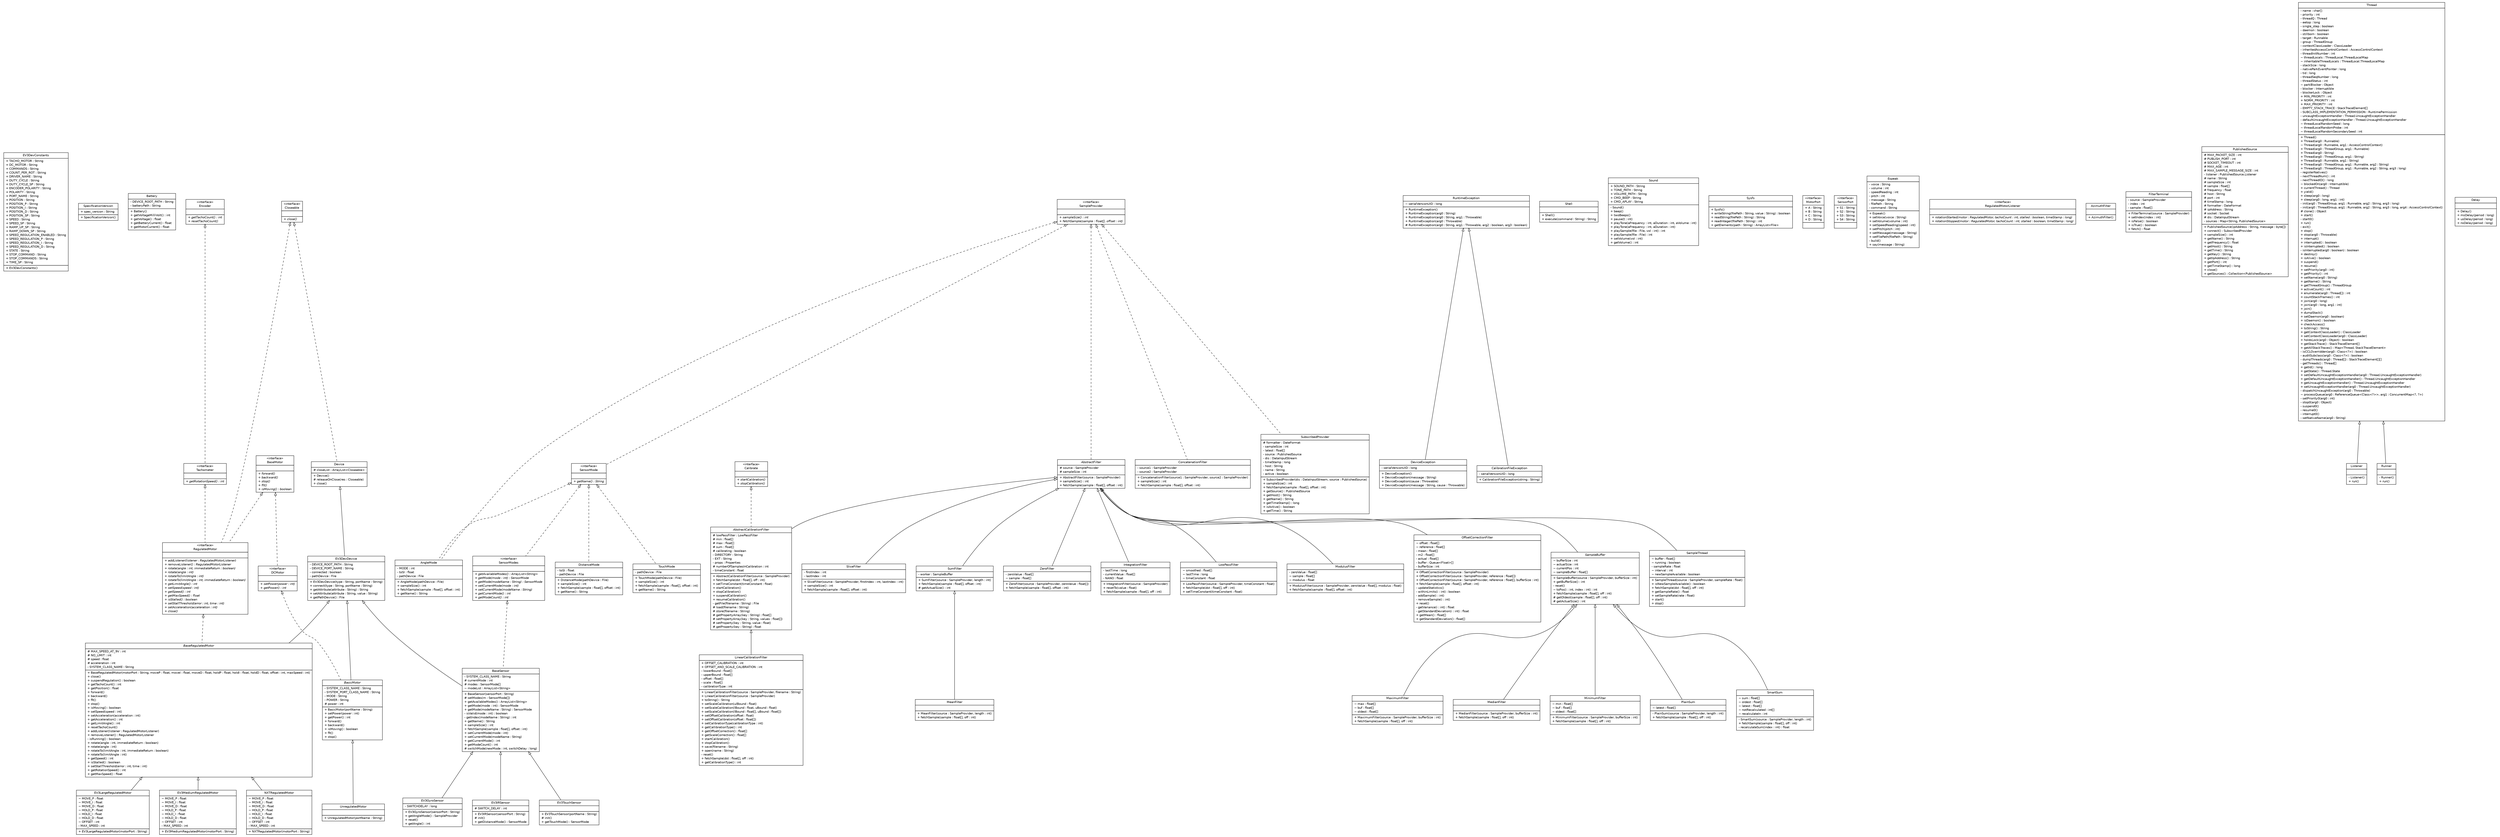 #!/usr/local/bin/dot
#
# Class diagram 
# Generated by UMLGraph version R5_6-24-gf6e263 (http://www.umlgraph.org/)
#

digraph G {
	edge [fontname="Helvetica",fontsize=10,labelfontname="Helvetica",labelfontsize=10];
	node [fontname="Helvetica",fontsize=10,shape=plaintext];
	nodesep=0.25;
	ranksep=0.5;
	// ev3dev.EV3DevConstants
	c0 [label=<<table title="ev3dev.EV3DevConstants" border="0" cellborder="1" cellspacing="0" cellpadding="2" port="p">
		<tr><td><table border="0" cellspacing="0" cellpadding="1">
<tr><td align="center" balign="center"> EV3DevConstants </td></tr>
		</table></td></tr>
		<tr><td><table border="0" cellspacing="0" cellpadding="1">
<tr><td align="left" balign="left"> + TACHO_MOTOR : String </td></tr>
<tr><td align="left" balign="left"> + DC_MOTOR : String </td></tr>
<tr><td align="left" balign="left"> + COMMANDS : String </td></tr>
<tr><td align="left" balign="left"> + COUNT_PER_ROT : String </td></tr>
<tr><td align="left" balign="left"> + DRIVER_NAME : String </td></tr>
<tr><td align="left" balign="left"> + DUTY_CYCLE : String </td></tr>
<tr><td align="left" balign="left"> + DUTY_CYCLE_SP : String </td></tr>
<tr><td align="left" balign="left"> + ENCODER_POLARITY : String </td></tr>
<tr><td align="left" balign="left"> + POLARITY : String </td></tr>
<tr><td align="left" balign="left"> + PORT_NAME : String </td></tr>
<tr><td align="left" balign="left"> + POSITION : String </td></tr>
<tr><td align="left" balign="left"> + POSITION_P : String </td></tr>
<tr><td align="left" balign="left"> + POSITION_I : String </td></tr>
<tr><td align="left" balign="left"> + POSITION_D : String </td></tr>
<tr><td align="left" balign="left"> + POSITION_SP : String </td></tr>
<tr><td align="left" balign="left"> + SPEED : String </td></tr>
<tr><td align="left" balign="left"> + SPEED_SP : String </td></tr>
<tr><td align="left" balign="left"> + RAMP_UP_SP : String </td></tr>
<tr><td align="left" balign="left"> + RAMP_DOWN_SP : String </td></tr>
<tr><td align="left" balign="left"> + SPEED_REGULATION_ENABLED : String </td></tr>
<tr><td align="left" balign="left"> + SPEED_REGULATION_P : String </td></tr>
<tr><td align="left" balign="left"> + SPEED_REGULATION_I : String </td></tr>
<tr><td align="left" balign="left"> + SPEED_REGULATION_D : String </td></tr>
<tr><td align="left" balign="left"> + STATE : String </td></tr>
<tr><td align="left" balign="left"> + STOP_COMMAND : String </td></tr>
<tr><td align="left" balign="left"> + STOP_COMMANDS : String </td></tr>
<tr><td align="left" balign="left"> + TIME_SP : String </td></tr>
		</table></td></tr>
		<tr><td><table border="0" cellspacing="0" cellpadding="1">
<tr><td align="left" balign="left"> + EV3DevConstants() </td></tr>
		</table></td></tr>
		</table>>, URL="null", fontname="Helvetica", fontcolor="black", fontsize=10.0];
	// ev3dev.SpecificationVersion
	c1 [label=<<table title="ev3dev.SpecificationVersion" border="0" cellborder="1" cellspacing="0" cellpadding="2" port="p">
		<tr><td><table border="0" cellspacing="0" cellpadding="1">
<tr><td align="center" balign="center"> SpecificationVersion </td></tr>
		</table></td></tr>
		<tr><td><table border="0" cellspacing="0" cellpadding="1">
<tr><td align="left" balign="left"> + spec_version : String </td></tr>
		</table></td></tr>
		<tr><td><table border="0" cellspacing="0" cellpadding="1">
<tr><td align="left" balign="left"> + SpecificationVersion() </td></tr>
		</table></td></tr>
		</table>>, URL="null", fontname="Helvetica", fontcolor="black", fontsize=10.0];
	// ev3dev.hardware.Battery
	c2 [label=<<table title="ev3dev.hardware.Battery" border="0" cellborder="1" cellspacing="0" cellpadding="2" port="p">
		<tr><td><table border="0" cellspacing="0" cellpadding="1">
<tr><td align="center" balign="center"> Battery </td></tr>
		</table></td></tr>
		<tr><td><table border="0" cellspacing="0" cellpadding="1">
<tr><td align="left" balign="left"> - DEVICE_ROOT_PATH : String </td></tr>
<tr><td align="left" balign="left"> - batteryPath : String </td></tr>
		</table></td></tr>
		<tr><td><table border="0" cellspacing="0" cellpadding="1">
<tr><td align="left" balign="left"> + Battery() </td></tr>
<tr><td align="left" balign="left"> + getVoltageMilliVolt() : int </td></tr>
<tr><td align="left" balign="left"> + getVoltage() : float </td></tr>
<tr><td align="left" balign="left"> + getBatteryCurrent() : float </td></tr>
<tr><td align="left" balign="left"> + getMotorCurrent() : float </td></tr>
		</table></td></tr>
		</table>>, URL="null", fontname="Helvetica", fontcolor="black", fontsize=10.0];
	// ev3dev.hardware.Device
	c3 [label=<<table title="ev3dev.hardware.Device" border="0" cellborder="1" cellspacing="0" cellpadding="2" port="p">
		<tr><td><table border="0" cellspacing="0" cellpadding="1">
<tr><td align="center" balign="center"> Device </td></tr>
		</table></td></tr>
		<tr><td><table border="0" cellspacing="0" cellpadding="1">
<tr><td align="left" balign="left"> # closeList : ArrayList&lt;Closeable&gt; </td></tr>
		</table></td></tr>
		<tr><td><table border="0" cellspacing="0" cellpadding="1">
<tr><td align="left" balign="left"> + Device() </td></tr>
<tr><td align="left" balign="left"> # releaseOnClose(res : Closeable) </td></tr>
<tr><td align="left" balign="left"> + close() </td></tr>
		</table></td></tr>
		</table>>, URL="null", fontname="Helvetica", fontcolor="black", fontsize=10.0];
	// ev3dev.hardware.DeviceException
	c4 [label=<<table title="ev3dev.hardware.DeviceException" border="0" cellborder="1" cellspacing="0" cellpadding="2" port="p">
		<tr><td><table border="0" cellspacing="0" cellpadding="1">
<tr><td align="center" balign="center"> DeviceException </td></tr>
		</table></td></tr>
		<tr><td><table border="0" cellspacing="0" cellpadding="1">
<tr><td align="left" balign="left"> - serialVersionUID : long </td></tr>
		</table></td></tr>
		<tr><td><table border="0" cellspacing="0" cellpadding="1">
<tr><td align="left" balign="left"> + DeviceException() </td></tr>
<tr><td align="left" balign="left"> + DeviceException(message : String) </td></tr>
<tr><td align="left" balign="left"> + DeviceException(cause : Throwable) </td></tr>
<tr><td align="left" balign="left"> + DeviceException(message : String, cause : Throwable) </td></tr>
		</table></td></tr>
		</table>>, URL="null", fontname="Helvetica", fontcolor="black", fontsize=10.0];
	// ev3dev.hardware.EV3DevDevice
	c5 [label=<<table title="ev3dev.hardware.EV3DevDevice" border="0" cellborder="1" cellspacing="0" cellpadding="2" port="p">
		<tr><td><table border="0" cellspacing="0" cellpadding="1">
<tr><td align="center" balign="center"> EV3DevDevice </td></tr>
		</table></td></tr>
		<tr><td><table border="0" cellspacing="0" cellpadding="1">
<tr><td align="left" balign="left"> - DEVICE_ROOT_PATH : String </td></tr>
<tr><td align="left" balign="left"> - DEVICE_PORT_NAME : String </td></tr>
<tr><td align="left" balign="left"> - connected : boolean </td></tr>
<tr><td align="left" balign="left"> - pathDevice : File </td></tr>
		</table></td></tr>
		<tr><td><table border="0" cellspacing="0" cellpadding="1">
<tr><td align="left" balign="left"> + EV3DevDevice(type : String, portName : String) </td></tr>
<tr><td align="left" balign="left"> + connect(type : String, portName : String) </td></tr>
<tr><td align="left" balign="left"> + getAttribute(attribute : String) : String </td></tr>
<tr><td align="left" balign="left"> + setAttribute(attribute : String, value : String) </td></tr>
<tr><td align="left" balign="left"> + getPathDevice() : File </td></tr>
		</table></td></tr>
		</table>>, URL="null", fontname="Helvetica", fontcolor="black", fontsize=10.0];
	// ev3dev.hardware.Shell
	c6 [label=<<table title="ev3dev.hardware.Shell" border="0" cellborder="1" cellspacing="0" cellpadding="2" port="p">
		<tr><td><table border="0" cellspacing="0" cellpadding="1">
<tr><td align="center" balign="center"> Shell </td></tr>
		</table></td></tr>
		<tr><td><table border="0" cellspacing="0" cellpadding="1">
<tr><td align="left" balign="left">  </td></tr>
		</table></td></tr>
		<tr><td><table border="0" cellspacing="0" cellpadding="1">
<tr><td align="left" balign="left"> + Shell() </td></tr>
<tr><td align="left" balign="left"> + execute(command : String) : String </td></tr>
		</table></td></tr>
		</table>>, URL="null", fontname="Helvetica", fontcolor="black", fontsize=10.0];
	// ev3dev.hardware.Sound
	c7 [label=<<table title="ev3dev.hardware.Sound" border="0" cellborder="1" cellspacing="0" cellpadding="2" port="p">
		<tr><td><table border="0" cellspacing="0" cellpadding="1">
<tr><td align="center" balign="center"> Sound </td></tr>
		</table></td></tr>
		<tr><td><table border="0" cellspacing="0" cellpadding="1">
<tr><td align="left" balign="left"> + SOUND_PATH : String </td></tr>
<tr><td align="left" balign="left"> + TONE_PATH : String </td></tr>
<tr><td align="left" balign="left"> + VOLUME_PATH : String </td></tr>
<tr><td align="left" balign="left"> + CMD_BEEP : String </td></tr>
<tr><td align="left" balign="left"> + CMD_APLAY : String </td></tr>
		</table></td></tr>
		<tr><td><table border="0" cellspacing="0" cellpadding="1">
<tr><td align="left" balign="left"> - Sound() </td></tr>
<tr><td align="left" balign="left"> + beep() </td></tr>
<tr><td align="left" balign="left"> + twoBeeps() </td></tr>
<tr><td align="left" balign="left"> + pause(t : int) </td></tr>
<tr><td align="left" balign="left"> + playTone(aFrequency : int, aDuration : int, aVolume : int) </td></tr>
<tr><td align="left" balign="left"> + playTone(aFrequency : int, aDuration : int) </td></tr>
<tr><td align="left" balign="left"> + playSample(file : File, vol : int) : int </td></tr>
<tr><td align="left" balign="left"> + playSample(file : File) : int </td></tr>
<tr><td align="left" balign="left"> + setVolume(vol : int) </td></tr>
<tr><td align="left" balign="left"> + getVolume() : int </td></tr>
		</table></td></tr>
		</table>>, URL="null", fontname="Helvetica", fontcolor="black", fontsize=10.0];
	// ev3dev.hardware.Sysfs
	c8 [label=<<table title="ev3dev.hardware.Sysfs" border="0" cellborder="1" cellspacing="0" cellpadding="2" port="p">
		<tr><td><table border="0" cellspacing="0" cellpadding="1">
<tr><td align="center" balign="center"> Sysfs </td></tr>
		</table></td></tr>
		<tr><td><table border="0" cellspacing="0" cellpadding="1">
<tr><td align="left" balign="left">  </td></tr>
		</table></td></tr>
		<tr><td><table border="0" cellspacing="0" cellpadding="1">
<tr><td align="left" balign="left"> + Sysfs() </td></tr>
<tr><td align="left" balign="left"> + writeString(filePath : String, value : String) : boolean </td></tr>
<tr><td align="left" balign="left"> + readString(filePath : String) : String </td></tr>
<tr><td align="left" balign="left"> + readInteger(filePath : String) : int </td></tr>
<tr><td align="left" balign="left"> + getElements(path : String) : ArrayList&lt;File&gt; </td></tr>
		</table></td></tr>
		</table>>, URL="null", fontname="Helvetica", fontcolor="black", fontsize=10.0];
	// ev3dev.hardware.motor.BaseRegulatedMotor
	c9 [label=<<table title="ev3dev.hardware.motor.BaseRegulatedMotor" border="0" cellborder="1" cellspacing="0" cellpadding="2" port="p">
		<tr><td><table border="0" cellspacing="0" cellpadding="1">
<tr><td align="center" balign="center"><font face="Helvetica-Oblique"> BaseRegulatedMotor </font></td></tr>
		</table></td></tr>
		<tr><td><table border="0" cellspacing="0" cellpadding="1">
<tr><td align="left" balign="left"> # MAX_SPEED_AT_9V : int </td></tr>
<tr><td align="left" balign="left"> # NO_LIMIT : int </td></tr>
<tr><td align="left" balign="left"> # speed : float </td></tr>
<tr><td align="left" balign="left"> # acceleration : int </td></tr>
<tr><td align="left" balign="left"> - SYSTEM_CLASS_NAME : String </td></tr>
		</table></td></tr>
		<tr><td><table border="0" cellspacing="0" cellpadding="1">
<tr><td align="left" balign="left"> + BaseRegulatedMotor(motorPort : String, moveP : float, moveI : float, moveD : float, holdP : float, holdI : float, holdD : float, offset : int, maxSpeed : int) </td></tr>
<tr><td align="left" balign="left"> + close() </td></tr>
<tr><td align="left" balign="left"> + suspendRegulation() : boolean </td></tr>
<tr><td align="left" balign="left"> + getTachoCount() : int </td></tr>
<tr><td align="left" balign="left"> + getPosition() : float </td></tr>
<tr><td align="left" balign="left"> + forward() </td></tr>
<tr><td align="left" balign="left"> + backward() </td></tr>
<tr><td align="left" balign="left"> + flt() </td></tr>
<tr><td align="left" balign="left"> + stop() </td></tr>
<tr><td align="left" balign="left"> + isMoving() : boolean </td></tr>
<tr><td align="left" balign="left"> + setSpeed(speed : int) </td></tr>
<tr><td align="left" balign="left"> + setAcceleration(acceleration : int) </td></tr>
<tr><td align="left" balign="left"> + getAcceleration() : int </td></tr>
<tr><td align="left" balign="left"> + getLimitAngle() : int </td></tr>
<tr><td align="left" balign="left"> + resetTachoCount() </td></tr>
<tr><td align="left" balign="left"> + addListener(listener : RegulatedMotorListener) </td></tr>
<tr><td align="left" balign="left"> + removeListener() : RegulatedMotorListener </td></tr>
<tr><td align="left" balign="left"> - isRunning() : boolean </td></tr>
<tr><td align="left" balign="left"> + rotate(angle : int, immediateReturn : boolean) </td></tr>
<tr><td align="left" balign="left"> + rotate(angle : int) </td></tr>
<tr><td align="left" balign="left"> + rotateTo(limitAngle : int, immediateReturn : boolean) </td></tr>
<tr><td align="left" balign="left"> + rotateTo(limitAngle : int) </td></tr>
<tr><td align="left" balign="left"> + getSpeed() : int </td></tr>
<tr><td align="left" balign="left"> + isStalled() : boolean </td></tr>
<tr><td align="left" balign="left"> + setStallThreshold(error : int, time : int) </td></tr>
<tr><td align="left" balign="left"> + getRotationSpeed() : int </td></tr>
<tr><td align="left" balign="left"> + getMaxSpeed() : float </td></tr>
		</table></td></tr>
		</table>>, URL="null", fontname="Helvetica", fontcolor="black", fontsize=10.0];
	// ev3dev.hardware.motor.BasicMotor
	c10 [label=<<table title="ev3dev.hardware.motor.BasicMotor" border="0" cellborder="1" cellspacing="0" cellpadding="2" port="p">
		<tr><td><table border="0" cellspacing="0" cellpadding="1">
<tr><td align="center" balign="center"><font face="Helvetica-Oblique"> BasicMotor </font></td></tr>
		</table></td></tr>
		<tr><td><table border="0" cellspacing="0" cellpadding="1">
<tr><td align="left" balign="left"> - SYSTEM_CLASS_NAME : String </td></tr>
<tr><td align="left" balign="left"> - SYSTEM_PORT_CLASS_NAME : String </td></tr>
<tr><td align="left" balign="left"> - MODE : String </td></tr>
<tr><td align="left" balign="left"> - POWER : String </td></tr>
<tr><td align="left" balign="left"> # power : int </td></tr>
		</table></td></tr>
		<tr><td><table border="0" cellspacing="0" cellpadding="1">
<tr><td align="left" balign="left"> + BasicMotor(portName : String) </td></tr>
<tr><td align="left" balign="left"> + setPower(power : int) </td></tr>
<tr><td align="left" balign="left"> + getPower() : int </td></tr>
<tr><td align="left" balign="left"> + forward() </td></tr>
<tr><td align="left" balign="left"> + backward() </td></tr>
<tr><td align="left" balign="left"> + isMoving() : boolean </td></tr>
<tr><td align="left" balign="left"> + flt() </td></tr>
<tr><td align="left" balign="left"> + stop() </td></tr>
		</table></td></tr>
		</table>>, URL="null", fontname="Helvetica", fontcolor="black", fontsize=10.0];
	// ev3dev.hardware.motor.EV3LargeRegulatedMotor
	c11 [label=<<table title="ev3dev.hardware.motor.EV3LargeRegulatedMotor" border="0" cellborder="1" cellspacing="0" cellpadding="2" port="p">
		<tr><td><table border="0" cellspacing="0" cellpadding="1">
<tr><td align="center" balign="center"> EV3LargeRegulatedMotor </td></tr>
		</table></td></tr>
		<tr><td><table border="0" cellspacing="0" cellpadding="1">
<tr><td align="left" balign="left"> ~ MOVE_P : float </td></tr>
<tr><td align="left" balign="left"> ~ MOVE_I : float </td></tr>
<tr><td align="left" balign="left"> ~ MOVE_D : float </td></tr>
<tr><td align="left" balign="left"> ~ HOLD_P : float </td></tr>
<tr><td align="left" balign="left"> ~ HOLD_I : float </td></tr>
<tr><td align="left" balign="left"> ~ HOLD_D : float </td></tr>
<tr><td align="left" balign="left"> ~ OFFSET : int </td></tr>
<tr><td align="left" balign="left"> - MAX_SPEED : int </td></tr>
		</table></td></tr>
		<tr><td><table border="0" cellspacing="0" cellpadding="1">
<tr><td align="left" balign="left"> + EV3LargeRegulatedMotor(motorPort : String) </td></tr>
		</table></td></tr>
		</table>>, URL="null", fontname="Helvetica", fontcolor="black", fontsize=10.0];
	// ev3dev.hardware.motor.EV3MediumRegulatedMotor
	c12 [label=<<table title="ev3dev.hardware.motor.EV3MediumRegulatedMotor" border="0" cellborder="1" cellspacing="0" cellpadding="2" port="p">
		<tr><td><table border="0" cellspacing="0" cellpadding="1">
<tr><td align="center" balign="center"> EV3MediumRegulatedMotor </td></tr>
		</table></td></tr>
		<tr><td><table border="0" cellspacing="0" cellpadding="1">
<tr><td align="left" balign="left"> ~ MOVE_P : float </td></tr>
<tr><td align="left" balign="left"> ~ MOVE_I : float </td></tr>
<tr><td align="left" balign="left"> ~ MOVE_D : float </td></tr>
<tr><td align="left" balign="left"> ~ HOLD_P : float </td></tr>
<tr><td align="left" balign="left"> ~ HOLD_I : float </td></tr>
<tr><td align="left" balign="left"> ~ HOLD_D : float </td></tr>
<tr><td align="left" balign="left"> ~ OFFSET : int </td></tr>
<tr><td align="left" balign="left"> - MAX_SPEED : int </td></tr>
		</table></td></tr>
		<tr><td><table border="0" cellspacing="0" cellpadding="1">
<tr><td align="left" balign="left"> + EV3MediumRegulatedMotor(motorPort : String) </td></tr>
		</table></td></tr>
		</table>>, URL="null", fontname="Helvetica", fontcolor="black", fontsize=10.0];
	// ev3dev.hardware.motor.NXTRegulatedMotor
	c13 [label=<<table title="ev3dev.hardware.motor.NXTRegulatedMotor" border="0" cellborder="1" cellspacing="0" cellpadding="2" port="p">
		<tr><td><table border="0" cellspacing="0" cellpadding="1">
<tr><td align="center" balign="center"> NXTRegulatedMotor </td></tr>
		</table></td></tr>
		<tr><td><table border="0" cellspacing="0" cellpadding="1">
<tr><td align="left" balign="left"> ~ MOVE_P : float </td></tr>
<tr><td align="left" balign="left"> ~ MOVE_I : float </td></tr>
<tr><td align="left" balign="left"> ~ MOVE_D : float </td></tr>
<tr><td align="left" balign="left"> ~ HOLD_P : float </td></tr>
<tr><td align="left" balign="left"> ~ HOLD_I : float </td></tr>
<tr><td align="left" balign="left"> ~ HOLD_D : float </td></tr>
<tr><td align="left" balign="left"> ~ OFFSET : int </td></tr>
<tr><td align="left" balign="left"> - MAX_SPEED : int </td></tr>
		</table></td></tr>
		<tr><td><table border="0" cellspacing="0" cellpadding="1">
<tr><td align="left" balign="left"> + NXTRegulatedMotor(motorPort : String) </td></tr>
		</table></td></tr>
		</table>>, URL="null", fontname="Helvetica", fontcolor="black", fontsize=10.0];
	// ev3dev.hardware.motor.UnregulatedMotor
	c14 [label=<<table title="ev3dev.hardware.motor.UnregulatedMotor" border="0" cellborder="1" cellspacing="0" cellpadding="2" port="p">
		<tr><td><table border="0" cellspacing="0" cellpadding="1">
<tr><td align="center" balign="center"> UnregulatedMotor </td></tr>
		</table></td></tr>
		<tr><td><table border="0" cellspacing="0" cellpadding="1">
<tr><td align="left" balign="left">  </td></tr>
		</table></td></tr>
		<tr><td><table border="0" cellspacing="0" cellpadding="1">
<tr><td align="left" balign="left"> + UnregulatedMotor(portName : String) </td></tr>
		</table></td></tr>
		</table>>, URL="null", fontname="Helvetica", fontcolor="black", fontsize=10.0];
	// ev3dev.hardware.port.MotorPort
	c15 [label=<<table title="ev3dev.hardware.port.MotorPort" border="0" cellborder="1" cellspacing="0" cellpadding="2" port="p">
		<tr><td><table border="0" cellspacing="0" cellpadding="1">
<tr><td align="center" balign="center"> &#171;interface&#187; </td></tr>
<tr><td align="center" balign="center"> MotorPort </td></tr>
		</table></td></tr>
		<tr><td><table border="0" cellspacing="0" cellpadding="1">
<tr><td align="left" balign="left"> + A : String </td></tr>
<tr><td align="left" balign="left"> + B : String </td></tr>
<tr><td align="left" balign="left"> + C : String </td></tr>
<tr><td align="left" balign="left"> + D : String </td></tr>
		</table></td></tr>
		<tr><td><table border="0" cellspacing="0" cellpadding="1">
<tr><td align="left" balign="left">  </td></tr>
		</table></td></tr>
		</table>>, URL="null", fontname="Helvetica", fontcolor="black", fontsize=10.0];
	// ev3dev.hardware.port.SensorPort
	c16 [label=<<table title="ev3dev.hardware.port.SensorPort" border="0" cellborder="1" cellspacing="0" cellpadding="2" port="p">
		<tr><td><table border="0" cellspacing="0" cellpadding="1">
<tr><td align="center" balign="center"> &#171;interface&#187; </td></tr>
<tr><td align="center" balign="center"> SensorPort </td></tr>
		</table></td></tr>
		<tr><td><table border="0" cellspacing="0" cellpadding="1">
<tr><td align="left" balign="left"> + S1 : String </td></tr>
<tr><td align="left" balign="left"> + S2 : String </td></tr>
<tr><td align="left" balign="left"> + S3 : String </td></tr>
<tr><td align="left" balign="left"> + S4 : String </td></tr>
		</table></td></tr>
		<tr><td><table border="0" cellspacing="0" cellpadding="1">
<tr><td align="left" balign="left">  </td></tr>
		</table></td></tr>
		</table>>, URL="null", fontname="Helvetica", fontcolor="black", fontsize=10.0];
	// ev3dev.hardware.sensor.BaseSensor
	c17 [label=<<table title="ev3dev.hardware.sensor.BaseSensor" border="0" cellborder="1" cellspacing="0" cellpadding="2" port="p">
		<tr><td><table border="0" cellspacing="0" cellpadding="1">
<tr><td align="center" balign="center"> BaseSensor </td></tr>
		</table></td></tr>
		<tr><td><table border="0" cellspacing="0" cellpadding="1">
<tr><td align="left" balign="left"> - SYSTEM_CLASS_NAME : String </td></tr>
<tr><td align="left" balign="left"> # currentMode : int </td></tr>
<tr><td align="left" balign="left"> # modes : SensorMode[] </td></tr>
<tr><td align="left" balign="left"> ~ modeList : ArrayList&lt;String&gt; </td></tr>
		</table></td></tr>
		<tr><td><table border="0" cellspacing="0" cellpadding="1">
<tr><td align="left" balign="left"> + BaseSensor(sensorPort : String) </td></tr>
<tr><td align="left" balign="left"> # setModes(m : SensorMode[]) </td></tr>
<tr><td align="left" balign="left"> + getAvailableModes() : ArrayList&lt;String&gt; </td></tr>
<tr><td align="left" balign="left"> + getMode(mode : int) : SensorMode </td></tr>
<tr><td align="left" balign="left"> + getMode(modeName : String) : SensorMode </td></tr>
<tr><td align="left" balign="left"> - isValid(mode : int) : boolean </td></tr>
<tr><td align="left" balign="left"> - getIndex(modeName : String) : int </td></tr>
<tr><td align="left" balign="left"> + getName() : String </td></tr>
<tr><td align="left" balign="left"> + sampleSize() : int </td></tr>
<tr><td align="left" balign="left"> + fetchSample(sample : float[], offset : int) </td></tr>
<tr><td align="left" balign="left"> + setCurrentMode(mode : int) </td></tr>
<tr><td align="left" balign="left"> + setCurrentMode(modeName : String) </td></tr>
<tr><td align="left" balign="left"> + getCurrentMode() : int </td></tr>
<tr><td align="left" balign="left"> + getModeCount() : int </td></tr>
<tr><td align="left" balign="left"> # switchMode(newMode : int, switchDelay : long) </td></tr>
		</table></td></tr>
		</table>>, URL="null", fontname="Helvetica", fontcolor="black", fontsize=10.0];
	// ev3dev.hardware.sensor.SensorMode
	c18 [label=<<table title="ev3dev.hardware.sensor.SensorMode" border="0" cellborder="1" cellspacing="0" cellpadding="2" port="p">
		<tr><td><table border="0" cellspacing="0" cellpadding="1">
<tr><td align="center" balign="center"> &#171;interface&#187; </td></tr>
<tr><td align="center" balign="center"> SensorMode </td></tr>
		</table></td></tr>
		<tr><td><table border="0" cellspacing="0" cellpadding="1">
<tr><td align="left" balign="left">  </td></tr>
		</table></td></tr>
		<tr><td><table border="0" cellspacing="0" cellpadding="1">
<tr><td align="left" balign="left"><font face="Helvetica-Oblique" point-size="10.0"> + getName() : String </font></td></tr>
		</table></td></tr>
		</table>>, URL="null", fontname="Helvetica", fontcolor="black", fontsize=10.0];
	// ev3dev.hardware.sensor.SensorModes
	c19 [label=<<table title="ev3dev.hardware.sensor.SensorModes" border="0" cellborder="1" cellspacing="0" cellpadding="2" port="p">
		<tr><td><table border="0" cellspacing="0" cellpadding="1">
<tr><td align="center" balign="center"> &#171;interface&#187; </td></tr>
<tr><td align="center" balign="center"> SensorModes </td></tr>
		</table></td></tr>
		<tr><td><table border="0" cellspacing="0" cellpadding="1">
<tr><td align="left" balign="left">  </td></tr>
		</table></td></tr>
		<tr><td><table border="0" cellspacing="0" cellpadding="1">
<tr><td align="left" balign="left"><font face="Helvetica-Oblique" point-size="10.0"> + getAvailableModes() : ArrayList&lt;String&gt; </font></td></tr>
<tr><td align="left" balign="left"><font face="Helvetica-Oblique" point-size="10.0"> + getMode(mode : int) : SensorMode </font></td></tr>
<tr><td align="left" balign="left"><font face="Helvetica-Oblique" point-size="10.0"> + getMode(modeName : String) : SensorMode </font></td></tr>
<tr><td align="left" balign="left"><font face="Helvetica-Oblique" point-size="10.0"> + setCurrentMode(mode : int) </font></td></tr>
<tr><td align="left" balign="left"><font face="Helvetica-Oblique" point-size="10.0"> + setCurrentMode(modeName : String) </font></td></tr>
<tr><td align="left" balign="left"><font face="Helvetica-Oblique" point-size="10.0"> + getCurrentMode() : int </font></td></tr>
<tr><td align="left" balign="left"><font face="Helvetica-Oblique" point-size="10.0"> + getModeCount() : int </font></td></tr>
		</table></td></tr>
		</table>>, URL="null", fontname="Helvetica", fontcolor="black", fontsize=10.0];
	// ev3dev.hardware.sensor.ev3.EV3GyroSensor
	c20 [label=<<table title="ev3dev.hardware.sensor.ev3.EV3GyroSensor" border="0" cellborder="1" cellspacing="0" cellpadding="2" port="p">
		<tr><td><table border="0" cellspacing="0" cellpadding="1">
<tr><td align="center" balign="center"> EV3GyroSensor </td></tr>
		</table></td></tr>
		<tr><td><table border="0" cellspacing="0" cellpadding="1">
<tr><td align="left" balign="left"> - SWITCHDELAY : long </td></tr>
		</table></td></tr>
		<tr><td><table border="0" cellspacing="0" cellpadding="1">
<tr><td align="left" balign="left"> + EV3GyroSensor(sensorPort : String) </td></tr>
<tr><td align="left" balign="left"> + getAngleMode() : SampleProvider </td></tr>
<tr><td align="left" balign="left"> + reset() </td></tr>
<tr><td align="left" balign="left"> + getAngle() : int </td></tr>
		</table></td></tr>
		</table>>, URL="null", fontname="Helvetica", fontcolor="black", fontsize=10.0];
	// ev3dev.hardware.sensor.ev3.EV3GyroSensor.AngleMode
	c21 [label=<<table title="ev3dev.hardware.sensor.ev3.EV3GyroSensor.AngleMode" border="0" cellborder="1" cellspacing="0" cellpadding="2" port="p">
		<tr><td><table border="0" cellspacing="0" cellpadding="1">
<tr><td align="center" balign="center"> AngleMode </td></tr>
		</table></td></tr>
		<tr><td><table border="0" cellspacing="0" cellpadding="1">
<tr><td align="left" balign="left"> - MODE : int </td></tr>
<tr><td align="left" balign="left"> - toSI : float </td></tr>
<tr><td align="left" balign="left"> - pathDevice : File </td></tr>
		</table></td></tr>
		<tr><td><table border="0" cellspacing="0" cellpadding="1">
<tr><td align="left" balign="left"> + AngleMode(pathDevice : File) </td></tr>
<tr><td align="left" balign="left"> + sampleSize() : int </td></tr>
<tr><td align="left" balign="left"> + fetchSample(sample : float[], offset : int) </td></tr>
<tr><td align="left" balign="left"> + getName() : String </td></tr>
		</table></td></tr>
		</table>>, URL="null", fontname="Helvetica", fontcolor="black", fontsize=10.0];
	// ev3dev.hardware.sensor.ev3.EV3IRSensor
	c22 [label=<<table title="ev3dev.hardware.sensor.ev3.EV3IRSensor" border="0" cellborder="1" cellspacing="0" cellpadding="2" port="p">
		<tr><td><table border="0" cellspacing="0" cellpadding="1">
<tr><td align="center" balign="center"> EV3IRSensor </td></tr>
		</table></td></tr>
		<tr><td><table border="0" cellspacing="0" cellpadding="1">
<tr><td align="left" balign="left"> # SWITCH_DELAY : int </td></tr>
		</table></td></tr>
		<tr><td><table border="0" cellspacing="0" cellpadding="1">
<tr><td align="left" balign="left"> + EV3IRSensor(sensorPort : String) </td></tr>
<tr><td align="left" balign="left"> # init() </td></tr>
<tr><td align="left" balign="left"> + getDistanceMode() : SensorMode </td></tr>
		</table></td></tr>
		</table>>, URL="null", fontname="Helvetica", fontcolor="black", fontsize=10.0];
	// ev3dev.hardware.sensor.ev3.EV3IRSensor.DistanceMode
	c23 [label=<<table title="ev3dev.hardware.sensor.ev3.EV3IRSensor.DistanceMode" border="0" cellborder="1" cellspacing="0" cellpadding="2" port="p">
		<tr><td><table border="0" cellspacing="0" cellpadding="1">
<tr><td align="center" balign="center"> DistanceMode </td></tr>
		</table></td></tr>
		<tr><td><table border="0" cellspacing="0" cellpadding="1">
<tr><td align="left" balign="left"> - toSI : float </td></tr>
<tr><td align="left" balign="left"> - pathDevice : File </td></tr>
		</table></td></tr>
		<tr><td><table border="0" cellspacing="0" cellpadding="1">
<tr><td align="left" balign="left"> + DistanceMode(pathDevice : File) </td></tr>
<tr><td align="left" balign="left"> + sampleSize() : int </td></tr>
<tr><td align="left" balign="left"> + fetchSample(sample : float[], offset : int) </td></tr>
<tr><td align="left" balign="left"> + getName() : String </td></tr>
		</table></td></tr>
		</table>>, URL="null", fontname="Helvetica", fontcolor="black", fontsize=10.0];
	// ev3dev.hardware.sensor.ev3.EV3TouchSensor
	c24 [label=<<table title="ev3dev.hardware.sensor.ev3.EV3TouchSensor" border="0" cellborder="1" cellspacing="0" cellpadding="2" port="p">
		<tr><td><table border="0" cellspacing="0" cellpadding="1">
<tr><td align="center" balign="center"> EV3TouchSensor </td></tr>
		</table></td></tr>
		<tr><td><table border="0" cellspacing="0" cellpadding="1">
<tr><td align="left" balign="left">  </td></tr>
		</table></td></tr>
		<tr><td><table border="0" cellspacing="0" cellpadding="1">
<tr><td align="left" balign="left"> + EV3TouchSensor(portName : String) </td></tr>
<tr><td align="left" balign="left"> # init() </td></tr>
<tr><td align="left" balign="left"> + getTouchMode() : SensorMode </td></tr>
		</table></td></tr>
		</table>>, URL="null", fontname="Helvetica", fontcolor="black", fontsize=10.0];
	// ev3dev.hardware.sensor.ev3.EV3TouchSensor.TouchMode
	c25 [label=<<table title="ev3dev.hardware.sensor.ev3.EV3TouchSensor.TouchMode" border="0" cellborder="1" cellspacing="0" cellpadding="2" port="p">
		<tr><td><table border="0" cellspacing="0" cellpadding="1">
<tr><td align="center" balign="center"> TouchMode </td></tr>
		</table></td></tr>
		<tr><td><table border="0" cellspacing="0" cellpadding="1">
<tr><td align="left" balign="left"> - pathDevice : File </td></tr>
		</table></td></tr>
		<tr><td><table border="0" cellspacing="0" cellpadding="1">
<tr><td align="left" balign="left"> + TouchMode(pathDevice : File) </td></tr>
<tr><td align="left" balign="left"> + sampleSize() : int </td></tr>
<tr><td align="left" balign="left"> + fetchSample(sample : float[], offset : int) </td></tr>
<tr><td align="left" balign="left"> + getName() : String </td></tr>
		</table></td></tr>
		</table>>, URL="null", fontname="Helvetica", fontcolor="black", fontsize=10.0];
	// ev3dev.robotics.tts.Espeak
	c26 [label=<<table title="ev3dev.robotics.tts.Espeak" border="0" cellborder="1" cellspacing="0" cellpadding="2" port="p">
		<tr><td><table border="0" cellspacing="0" cellpadding="1">
<tr><td align="center" balign="center"> Espeak </td></tr>
		</table></td></tr>
		<tr><td><table border="0" cellspacing="0" cellpadding="1">
<tr><td align="left" balign="left"> - voice : String </td></tr>
<tr><td align="left" balign="left"> - volume : int </td></tr>
<tr><td align="left" balign="left"> - speedReading : int </td></tr>
<tr><td align="left" balign="left"> - pitch : int </td></tr>
<tr><td align="left" balign="left"> - message : String </td></tr>
<tr><td align="left" balign="left"> - filePath : String </td></tr>
<tr><td align="left" balign="left"> - command : String </td></tr>
		</table></td></tr>
		<tr><td><table border="0" cellspacing="0" cellpadding="1">
<tr><td align="left" balign="left"> + Espeak() </td></tr>
<tr><td align="left" balign="left"> + setVoice(voice : String) </td></tr>
<tr><td align="left" balign="left"> + setVolume(volume : int) </td></tr>
<tr><td align="left" balign="left"> + setSpeedReading(speed : int) </td></tr>
<tr><td align="left" balign="left"> + setPitch(pitch : int) </td></tr>
<tr><td align="left" balign="left"> + setMessage(message : String) </td></tr>
<tr><td align="left" balign="left"> + setFilePath(filePath : String) </td></tr>
<tr><td align="left" balign="left"> - build() </td></tr>
<tr><td align="left" balign="left"> + say(message : String) </td></tr>
		</table></td></tr>
		</table>>, URL="null", fontname="Helvetica", fontcolor="black", fontsize=10.0];
	// lejos.robotics.BaseMotor
	c27 [label=<<table title="lejos.robotics.BaseMotor" border="0" cellborder="1" cellspacing="0" cellpadding="2" port="p">
		<tr><td><table border="0" cellspacing="0" cellpadding="1">
<tr><td align="center" balign="center"> &#171;interface&#187; </td></tr>
<tr><td align="center" balign="center"> BaseMotor </td></tr>
		</table></td></tr>
		<tr><td><table border="0" cellspacing="0" cellpadding="1">
<tr><td align="left" balign="left">  </td></tr>
		</table></td></tr>
		<tr><td><table border="0" cellspacing="0" cellpadding="1">
<tr><td align="left" balign="left"><font face="Helvetica-Oblique" point-size="10.0"> + forward() </font></td></tr>
<tr><td align="left" balign="left"><font face="Helvetica-Oblique" point-size="10.0"> + backward() </font></td></tr>
<tr><td align="left" balign="left"><font face="Helvetica-Oblique" point-size="10.0"> + stop() </font></td></tr>
<tr><td align="left" balign="left"><font face="Helvetica-Oblique" point-size="10.0"> + flt() </font></td></tr>
<tr><td align="left" balign="left"><font face="Helvetica-Oblique" point-size="10.0"> + isMoving() : boolean </font></td></tr>
		</table></td></tr>
		</table>>, URL="null", fontname="Helvetica", fontcolor="black", fontsize=10.0];
	// lejos.robotics.Calibrate
	c28 [label=<<table title="lejos.robotics.Calibrate" border="0" cellborder="1" cellspacing="0" cellpadding="2" port="p">
		<tr><td><table border="0" cellspacing="0" cellpadding="1">
<tr><td align="center" balign="center"> &#171;interface&#187; </td></tr>
<tr><td align="center" balign="center"> Calibrate </td></tr>
		</table></td></tr>
		<tr><td><table border="0" cellspacing="0" cellpadding="1">
<tr><td align="left" balign="left">  </td></tr>
		</table></td></tr>
		<tr><td><table border="0" cellspacing="0" cellpadding="1">
<tr><td align="left" balign="left"><font face="Helvetica-Oblique" point-size="10.0"> + startCalibration() </font></td></tr>
<tr><td align="left" balign="left"><font face="Helvetica-Oblique" point-size="10.0"> + stopCalibration() </font></td></tr>
		</table></td></tr>
		</table>>, URL="null", fontname="Helvetica", fontcolor="black", fontsize=10.0];
	// lejos.robotics.DCMotor
	c29 [label=<<table title="lejos.robotics.DCMotor" border="0" cellborder="1" cellspacing="0" cellpadding="2" port="p">
		<tr><td><table border="0" cellspacing="0" cellpadding="1">
<tr><td align="center" balign="center"> &#171;interface&#187; </td></tr>
<tr><td align="center" balign="center"> DCMotor </td></tr>
		</table></td></tr>
		<tr><td><table border="0" cellspacing="0" cellpadding="1">
<tr><td align="left" balign="left">  </td></tr>
		</table></td></tr>
		<tr><td><table border="0" cellspacing="0" cellpadding="1">
<tr><td align="left" balign="left"><font face="Helvetica-Oblique" point-size="10.0"> + setPower(power : int) </font></td></tr>
<tr><td align="left" balign="left"><font face="Helvetica-Oblique" point-size="10.0"> + getPower() : int </font></td></tr>
		</table></td></tr>
		</table>>, URL="null", fontname="Helvetica", fontcolor="black", fontsize=10.0];
	// lejos.robotics.Encoder
	c30 [label=<<table title="lejos.robotics.Encoder" border="0" cellborder="1" cellspacing="0" cellpadding="2" port="p">
		<tr><td><table border="0" cellspacing="0" cellpadding="1">
<tr><td align="center" balign="center"> &#171;interface&#187; </td></tr>
<tr><td align="center" balign="center"> Encoder </td></tr>
		</table></td></tr>
		<tr><td><table border="0" cellspacing="0" cellpadding="1">
<tr><td align="left" balign="left">  </td></tr>
		</table></td></tr>
		<tr><td><table border="0" cellspacing="0" cellpadding="1">
<tr><td align="left" balign="left"><font face="Helvetica-Oblique" point-size="10.0"> + getTachoCount() : int </font></td></tr>
<tr><td align="left" balign="left"><font face="Helvetica-Oblique" point-size="10.0"> + resetTachoCount() </font></td></tr>
		</table></td></tr>
		</table>>, URL="null", fontname="Helvetica", fontcolor="black", fontsize=10.0];
	// lejos.robotics.RegulatedMotor
	c31 [label=<<table title="lejos.robotics.RegulatedMotor" border="0" cellborder="1" cellspacing="0" cellpadding="2" port="p">
		<tr><td><table border="0" cellspacing="0" cellpadding="1">
<tr><td align="center" balign="center"> &#171;interface&#187; </td></tr>
<tr><td align="center" balign="center"> RegulatedMotor </td></tr>
		</table></td></tr>
		<tr><td><table border="0" cellspacing="0" cellpadding="1">
<tr><td align="left" balign="left">  </td></tr>
		</table></td></tr>
		<tr><td><table border="0" cellspacing="0" cellpadding="1">
<tr><td align="left" balign="left"><font face="Helvetica-Oblique" point-size="10.0"> + addListener(listener : RegulatedMotorListener) </font></td></tr>
<tr><td align="left" balign="left"><font face="Helvetica-Oblique" point-size="10.0"> + removeListener() : RegulatedMotorListener </font></td></tr>
<tr><td align="left" balign="left"><font face="Helvetica-Oblique" point-size="10.0"> + rotate(angle : int, immediateReturn : boolean) </font></td></tr>
<tr><td align="left" balign="left"><font face="Helvetica-Oblique" point-size="10.0"> + rotate(angle : int) </font></td></tr>
<tr><td align="left" balign="left"><font face="Helvetica-Oblique" point-size="10.0"> + rotateTo(limitAngle : int) </font></td></tr>
<tr><td align="left" balign="left"><font face="Helvetica-Oblique" point-size="10.0"> + rotateTo(limitAngle : int, immediateReturn : boolean) </font></td></tr>
<tr><td align="left" balign="left"><font face="Helvetica-Oblique" point-size="10.0"> + getLimitAngle() : int </font></td></tr>
<tr><td align="left" balign="left"><font face="Helvetica-Oblique" point-size="10.0"> + setSpeed(speed : int) </font></td></tr>
<tr><td align="left" balign="left"><font face="Helvetica-Oblique" point-size="10.0"> + getSpeed() : int </font></td></tr>
<tr><td align="left" balign="left"><font face="Helvetica-Oblique" point-size="10.0"> + getMaxSpeed() : float </font></td></tr>
<tr><td align="left" balign="left"><font face="Helvetica-Oblique" point-size="10.0"> + isStalled() : boolean </font></td></tr>
<tr><td align="left" balign="left"><font face="Helvetica-Oblique" point-size="10.0"> + setStallThreshold(error : int, time : int) </font></td></tr>
<tr><td align="left" balign="left"><font face="Helvetica-Oblique" point-size="10.0"> + setAcceleration(acceleration : int) </font></td></tr>
<tr><td align="left" balign="left"><font face="Helvetica-Oblique" point-size="10.0"> + close() </font></td></tr>
		</table></td></tr>
		</table>>, URL="null", fontname="Helvetica", fontcolor="black", fontsize=10.0];
	// lejos.robotics.RegulatedMotorListener
	c32 [label=<<table title="lejos.robotics.RegulatedMotorListener" border="0" cellborder="1" cellspacing="0" cellpadding="2" port="p">
		<tr><td><table border="0" cellspacing="0" cellpadding="1">
<tr><td align="center" balign="center"> &#171;interface&#187; </td></tr>
<tr><td align="center" balign="center"> RegulatedMotorListener </td></tr>
		</table></td></tr>
		<tr><td><table border="0" cellspacing="0" cellpadding="1">
<tr><td align="left" balign="left">  </td></tr>
		</table></td></tr>
		<tr><td><table border="0" cellspacing="0" cellpadding="1">
<tr><td align="left" balign="left"><font face="Helvetica-Oblique" point-size="10.0"> + rotationStarted(motor : RegulatedMotor, tachoCount : int, stalled : boolean, timeStamp : long) </font></td></tr>
<tr><td align="left" balign="left"><font face="Helvetica-Oblique" point-size="10.0"> + rotationStopped(motor : RegulatedMotor, tachoCount : int, stalled : boolean, timeStamp : long) </font></td></tr>
		</table></td></tr>
		</table>>, URL="null", fontname="Helvetica", fontcolor="black", fontsize=10.0];
	// lejos.robotics.SampleProvider
	c33 [label=<<table title="lejos.robotics.SampleProvider" border="0" cellborder="1" cellspacing="0" cellpadding="2" port="p">
		<tr><td><table border="0" cellspacing="0" cellpadding="1">
<tr><td align="center" balign="center"> &#171;interface&#187; </td></tr>
<tr><td align="center" balign="center"> SampleProvider </td></tr>
		</table></td></tr>
		<tr><td><table border="0" cellspacing="0" cellpadding="1">
<tr><td align="left" balign="left">  </td></tr>
		</table></td></tr>
		<tr><td><table border="0" cellspacing="0" cellpadding="1">
<tr><td align="left" balign="left"><font face="Helvetica-Oblique" point-size="10.0"> + sampleSize() : int </font></td></tr>
<tr><td align="left" balign="left"><font face="Helvetica-Oblique" point-size="10.0"> + fetchSample(sample : float[], offset : int) </font></td></tr>
		</table></td></tr>
		</table>>, URL="null", fontname="Helvetica", fontcolor="black", fontsize=10.0];
	// lejos.robotics.Tachometer
	c34 [label=<<table title="lejos.robotics.Tachometer" border="0" cellborder="1" cellspacing="0" cellpadding="2" port="p">
		<tr><td><table border="0" cellspacing="0" cellpadding="1">
<tr><td align="center" balign="center"> &#171;interface&#187; </td></tr>
<tr><td align="center" balign="center"> Tachometer </td></tr>
		</table></td></tr>
		<tr><td><table border="0" cellspacing="0" cellpadding="1">
<tr><td align="left" balign="left">  </td></tr>
		</table></td></tr>
		<tr><td><table border="0" cellspacing="0" cellpadding="1">
<tr><td align="left" balign="left"><font face="Helvetica-Oblique" point-size="10.0"> + getRotationSpeed() : int </font></td></tr>
		</table></td></tr>
		</table>>, URL="null", fontname="Helvetica", fontcolor="black", fontsize=10.0];
	// lejos.robotics.filter.AbstractCalibrationFilter
	c35 [label=<<table title="lejos.robotics.filter.AbstractCalibrationFilter" border="0" cellborder="1" cellspacing="0" cellpadding="2" port="p">
		<tr><td><table border="0" cellspacing="0" cellpadding="1">
<tr><td align="center" balign="center"><font face="Helvetica-Oblique"> AbstractCalibrationFilter </font></td></tr>
		</table></td></tr>
		<tr><td><table border="0" cellspacing="0" cellpadding="1">
<tr><td align="left" balign="left"> # lowPassFilter : LowPassFilter </td></tr>
<tr><td align="left" balign="left"> # min : float[] </td></tr>
<tr><td align="left" balign="left"> # max : float[] </td></tr>
<tr><td align="left" balign="left"> # sum : float[] </td></tr>
<tr><td align="left" balign="left"> # calibrating : boolean </td></tr>
<tr><td align="left" balign="left"> - DIRECTORY : String </td></tr>
<tr><td align="left" balign="left"> - EXT : String </td></tr>
<tr><td align="left" balign="left"> - props : Properties </td></tr>
<tr><td align="left" balign="left"> # numberOfSamplesInCalibration : int </td></tr>
<tr><td align="left" balign="left"> - timeConstant : float </td></tr>
		</table></td></tr>
		<tr><td><table border="0" cellspacing="0" cellpadding="1">
<tr><td align="left" balign="left"> + AbstractCalibrationFilter(source : SampleProvider) </td></tr>
<tr><td align="left" balign="left"> + fetchSample(dst : float[], off : int) </td></tr>
<tr><td align="left" balign="left"> + setTimeConstant(timeConstant : float) </td></tr>
<tr><td align="left" balign="left"> + startCalibration() </td></tr>
<tr><td align="left" balign="left"> + stopCalibration() </td></tr>
<tr><td align="left" balign="left"> + suspendCalibration() </td></tr>
<tr><td align="left" balign="left"> + resumeCalibration() </td></tr>
<tr><td align="left" balign="left"> - getFile(filename : String) : File </td></tr>
<tr><td align="left" balign="left"> # load(filename : String) </td></tr>
<tr><td align="left" balign="left"> # store(filename : String) </td></tr>
<tr><td align="left" balign="left"> # getPropertyArray(key : String) : float[] </td></tr>
<tr><td align="left" balign="left"> # setPropertyArray(key : String, values : float[]) </td></tr>
<tr><td align="left" balign="left"> # setProperty(key : String, value : float) </td></tr>
<tr><td align="left" balign="left"> # getProperty(key : String) : float </td></tr>
		</table></td></tr>
		</table>>, URL="null", fontname="Helvetica", fontcolor="black", fontsize=10.0];
	// lejos.robotics.filter.AbstractCalibrationFilter.CalibrationFileException
	c36 [label=<<table title="lejos.robotics.filter.AbstractCalibrationFilter.CalibrationFileException" border="0" cellborder="1" cellspacing="0" cellpadding="2" port="p">
		<tr><td><table border="0" cellspacing="0" cellpadding="1">
<tr><td align="center" balign="center"> CalibrationFileException </td></tr>
		</table></td></tr>
		<tr><td><table border="0" cellspacing="0" cellpadding="1">
<tr><td align="left" balign="left"> - serialVersionUID : long </td></tr>
		</table></td></tr>
		<tr><td><table border="0" cellspacing="0" cellpadding="1">
<tr><td align="left" balign="left"> + CalibrationFileException(string : String) </td></tr>
		</table></td></tr>
		</table>>, URL="null", fontname="Helvetica", fontcolor="black", fontsize=10.0];
	// lejos.robotics.filter.AbstractFilter
	c37 [label=<<table title="lejos.robotics.filter.AbstractFilter" border="0" cellborder="1" cellspacing="0" cellpadding="2" port="p">
		<tr><td><table border="0" cellspacing="0" cellpadding="1">
<tr><td align="center" balign="center"><font face="Helvetica-Oblique"> AbstractFilter </font></td></tr>
		</table></td></tr>
		<tr><td><table border="0" cellspacing="0" cellpadding="1">
<tr><td align="left" balign="left"> # source : SampleProvider </td></tr>
<tr><td align="left" balign="left"> # sampleSize : int </td></tr>
		</table></td></tr>
		<tr><td><table border="0" cellspacing="0" cellpadding="1">
<tr><td align="left" balign="left"> + AbstractFilter(source : SampleProvider) </td></tr>
<tr><td align="left" balign="left"> + sampleSize() : int </td></tr>
<tr><td align="left" balign="left"> + fetchSample(sample : float[], offset : int) </td></tr>
		</table></td></tr>
		</table>>, URL="null", fontname="Helvetica", fontcolor="black", fontsize=10.0];
	// lejos.robotics.filter.AzimuthFilter
	c38 [label=<<table title="lejos.robotics.filter.AzimuthFilter" border="0" cellborder="1" cellspacing="0" cellpadding="2" port="p">
		<tr><td><table border="0" cellspacing="0" cellpadding="1">
<tr><td align="center" balign="center"> AzimuthFilter </td></tr>
		</table></td></tr>
		<tr><td><table border="0" cellspacing="0" cellpadding="1">
<tr><td align="left" balign="left">  </td></tr>
		</table></td></tr>
		<tr><td><table border="0" cellspacing="0" cellpadding="1">
<tr><td align="left" balign="left"> + AzimuthFilter() </td></tr>
		</table></td></tr>
		</table>>, URL="null", fontname="Helvetica", fontcolor="black", fontsize=10.0];
	// lejos.robotics.filter.ConcatenationFilter
	c39 [label=<<table title="lejos.robotics.filter.ConcatenationFilter" border="0" cellborder="1" cellspacing="0" cellpadding="2" port="p">
		<tr><td><table border="0" cellspacing="0" cellpadding="1">
<tr><td align="center" balign="center"> ConcatenationFilter </td></tr>
		</table></td></tr>
		<tr><td><table border="0" cellspacing="0" cellpadding="1">
<tr><td align="left" balign="left"> - source1 : SampleProvider </td></tr>
<tr><td align="left" balign="left"> - source2 : SampleProvider </td></tr>
		</table></td></tr>
		<tr><td><table border="0" cellspacing="0" cellpadding="1">
<tr><td align="left" balign="left"> + ConcatenationFilter(source1 : SampleProvider, source2 : SampleProvider) </td></tr>
<tr><td align="left" balign="left"> + sampleSize() : int </td></tr>
<tr><td align="left" balign="left"> + fetchSample(sample : float[], offset : int) </td></tr>
		</table></td></tr>
		</table>>, URL="null", fontname="Helvetica", fontcolor="black", fontsize=10.0];
	// lejos.robotics.filter.FilterTerminal
	c40 [label=<<table title="lejos.robotics.filter.FilterTerminal" border="0" cellborder="1" cellspacing="0" cellpadding="2" port="p">
		<tr><td><table border="0" cellspacing="0" cellpadding="1">
<tr><td align="center" balign="center"> FilterTerminal </td></tr>
		</table></td></tr>
		<tr><td><table border="0" cellspacing="0" cellpadding="1">
<tr><td align="left" balign="left"> - source : SampleProvider </td></tr>
<tr><td align="left" balign="left"> - index : int </td></tr>
<tr><td align="left" balign="left"> - sample : float[] </td></tr>
		</table></td></tr>
		<tr><td><table border="0" cellspacing="0" cellpadding="1">
<tr><td align="left" balign="left"> + FilterTerminal(source : SampleProvider) </td></tr>
<tr><td align="left" balign="left"> + setIndex(index : int) </td></tr>
<tr><td align="left" balign="left"> + isFalse() : boolean </td></tr>
<tr><td align="left" balign="left"> + isTrue() : boolean </td></tr>
<tr><td align="left" balign="left"> + fetch() : float </td></tr>
		</table></td></tr>
		</table>>, URL="null", fontname="Helvetica", fontcolor="black", fontsize=10.0];
	// lejos.robotics.filter.IntegrationFilter
	c41 [label=<<table title="lejos.robotics.filter.IntegrationFilter" border="0" cellborder="1" cellspacing="0" cellpadding="2" port="p">
		<tr><td><table border="0" cellspacing="0" cellpadding="1">
<tr><td align="center" balign="center"> IntegrationFilter </td></tr>
		</table></td></tr>
		<tr><td><table border="0" cellspacing="0" cellpadding="1">
<tr><td align="left" balign="left"> - lastTime : long </td></tr>
<tr><td align="left" balign="left"> - currentValue : float[] </td></tr>
<tr><td align="left" balign="left"> - NANO : float </td></tr>
		</table></td></tr>
		<tr><td><table border="0" cellspacing="0" cellpadding="1">
<tr><td align="left" balign="left"> + IntegrationFilter(source : SampleProvider) </td></tr>
<tr><td align="left" balign="left"> + resetTo(value : float) </td></tr>
<tr><td align="left" balign="left"> + fetchSample(sample : float[], off : int) </td></tr>
		</table></td></tr>
		</table>>, URL="null", fontname="Helvetica", fontcolor="black", fontsize=10.0];
	// lejos.robotics.filter.LinearCalibrationFilter
	c42 [label=<<table title="lejos.robotics.filter.LinearCalibrationFilter" border="0" cellborder="1" cellspacing="0" cellpadding="2" port="p">
		<tr><td><table border="0" cellspacing="0" cellpadding="1">
<tr><td align="center" balign="center"> LinearCalibrationFilter </td></tr>
		</table></td></tr>
		<tr><td><table border="0" cellspacing="0" cellpadding="1">
<tr><td align="left" balign="left"> + OFFSET_CALIBRATION : int </td></tr>
<tr><td align="left" balign="left"> + OFFSET_AND_SCALE_CALIBRATION : int </td></tr>
<tr><td align="left" balign="left"> - lowerBound : float[] </td></tr>
<tr><td align="left" balign="left"> - upperBound : float[] </td></tr>
<tr><td align="left" balign="left"> - offset : float[] </td></tr>
<tr><td align="left" balign="left"> - scale : float[] </td></tr>
<tr><td align="left" balign="left"> - calibrationType : int </td></tr>
		</table></td></tr>
		<tr><td><table border="0" cellspacing="0" cellpadding="1">
<tr><td align="left" balign="left"> + LinearCalibrationFilter(source : SampleProvider, filename : String) </td></tr>
<tr><td align="left" balign="left"> + LinearCalibrationFilter(source : SampleProvider) </td></tr>
<tr><td align="left" balign="left"> + toString() : String </td></tr>
<tr><td align="left" balign="left"> + setScaleCalibration(ulBound : float) </td></tr>
<tr><td align="left" balign="left"> + setScaleCalibration(lBound : float, uBound : float) </td></tr>
<tr><td align="left" balign="left"> + setScaleCalibration(lBound : float[], uBound : float[]) </td></tr>
<tr><td align="left" balign="left"> + setOffsetCalibration(offset : float) </td></tr>
<tr><td align="left" balign="left"> + setOffsetCalibration(offset : float[]) </td></tr>
<tr><td align="left" balign="left"> + setCalibrationType(calibrationType : int) </td></tr>
<tr><td align="left" balign="left"> + getCallibrationType() : int </td></tr>
<tr><td align="left" balign="left"> + getOffsetCorrection() : float[] </td></tr>
<tr><td align="left" balign="left"> + getScaleCorrection() : float[] </td></tr>
<tr><td align="left" balign="left"> + startCalibration() </td></tr>
<tr><td align="left" balign="left"> + stopCalibration() </td></tr>
<tr><td align="left" balign="left"> + save(filename : String) </td></tr>
<tr><td align="left" balign="left"> + open(name : String) </td></tr>
<tr><td align="left" balign="left"> - reset() </td></tr>
<tr><td align="left" balign="left"> + fetchSample(dst : float[], off : int) </td></tr>
<tr><td align="left" balign="left"> + getCalibrationType() : int </td></tr>
		</table></td></tr>
		</table>>, URL="null", fontname="Helvetica", fontcolor="black", fontsize=10.0];
	// lejos.robotics.filter.LowPassFilter
	c43 [label=<<table title="lejos.robotics.filter.LowPassFilter" border="0" cellborder="1" cellspacing="0" cellpadding="2" port="p">
		<tr><td><table border="0" cellspacing="0" cellpadding="1">
<tr><td align="center" balign="center"> LowPassFilter </td></tr>
		</table></td></tr>
		<tr><td><table border="0" cellspacing="0" cellpadding="1">
<tr><td align="left" balign="left"> ~ smoothed : float[] </td></tr>
<tr><td align="left" balign="left"> ~ lastTime : long </td></tr>
<tr><td align="left" balign="left"> ~ timeConstant : float </td></tr>
		</table></td></tr>
		<tr><td><table border="0" cellspacing="0" cellpadding="1">
<tr><td align="left" balign="left"> + LowPassFilter(source : SampleProvider, timeConstant : float) </td></tr>
<tr><td align="left" balign="left"> + fetchSample(dst : float[], off : int) </td></tr>
<tr><td align="left" balign="left"> + setTimeConstant(timeConstant : float) </td></tr>
		</table></td></tr>
		</table>>, URL="null", fontname="Helvetica", fontcolor="black", fontsize=10.0];
	// lejos.robotics.filter.MaximumFilter
	c44 [label=<<table title="lejos.robotics.filter.MaximumFilter" border="0" cellborder="1" cellspacing="0" cellpadding="2" port="p">
		<tr><td><table border="0" cellspacing="0" cellpadding="1">
<tr><td align="center" balign="center"> MaximumFilter </td></tr>
		</table></td></tr>
		<tr><td><table border="0" cellspacing="0" cellpadding="1">
<tr><td align="left" balign="left"> ~ max : float[] </td></tr>
<tr><td align="left" balign="left"> ~ buf : float[] </td></tr>
<tr><td align="left" balign="left"> ~ oldest : float[] </td></tr>
		</table></td></tr>
		<tr><td><table border="0" cellspacing="0" cellpadding="1">
<tr><td align="left" balign="left"> + MaximumFilter(source : SampleProvider, bufferSize : int) </td></tr>
<tr><td align="left" balign="left"> + fetchSample(sample : float[], off : int) </td></tr>
		</table></td></tr>
		</table>>, URL="null", fontname="Helvetica", fontcolor="black", fontsize=10.0];
	// lejos.robotics.filter.MeanFilter
	c45 [label=<<table title="lejos.robotics.filter.MeanFilter" border="0" cellborder="1" cellspacing="0" cellpadding="2" port="p">
		<tr><td><table border="0" cellspacing="0" cellpadding="1">
<tr><td align="center" balign="center"> MeanFilter </td></tr>
		</table></td></tr>
		<tr><td><table border="0" cellspacing="0" cellpadding="1">
<tr><td align="left" balign="left">  </td></tr>
		</table></td></tr>
		<tr><td><table border="0" cellspacing="0" cellpadding="1">
<tr><td align="left" balign="left"> + MeanFilter(source : SampleProvider, length : int) </td></tr>
<tr><td align="left" balign="left"> + fetchSample(sample : float[], off : int) </td></tr>
		</table></td></tr>
		</table>>, URL="null", fontname="Helvetica", fontcolor="black", fontsize=10.0];
	// lejos.robotics.filter.MedianFilter
	c46 [label=<<table title="lejos.robotics.filter.MedianFilter" border="0" cellborder="1" cellspacing="0" cellpadding="2" port="p">
		<tr><td><table border="0" cellspacing="0" cellpadding="1">
<tr><td align="center" balign="center"> MedianFilter </td></tr>
		</table></td></tr>
		<tr><td><table border="0" cellspacing="0" cellpadding="1">
<tr><td align="left" balign="left">  </td></tr>
		</table></td></tr>
		<tr><td><table border="0" cellspacing="0" cellpadding="1">
<tr><td align="left" balign="left"> + MedianFilter(source : SampleProvider, bufferSize : int) </td></tr>
<tr><td align="left" balign="left"> + fetchSample(sample : float[], off : int) </td></tr>
		</table></td></tr>
		</table>>, URL="null", fontname="Helvetica", fontcolor="black", fontsize=10.0];
	// lejos.robotics.filter.MinimumFilter
	c47 [label=<<table title="lejos.robotics.filter.MinimumFilter" border="0" cellborder="1" cellspacing="0" cellpadding="2" port="p">
		<tr><td><table border="0" cellspacing="0" cellpadding="1">
<tr><td align="center" balign="center"> MinimumFilter </td></tr>
		</table></td></tr>
		<tr><td><table border="0" cellspacing="0" cellpadding="1">
<tr><td align="left" balign="left"> ~ min : float[] </td></tr>
<tr><td align="left" balign="left"> ~ buf : float[] </td></tr>
<tr><td align="left" balign="left"> ~ oldest : float[] </td></tr>
		</table></td></tr>
		<tr><td><table border="0" cellspacing="0" cellpadding="1">
<tr><td align="left" balign="left"> + MinimumFilter(source : SampleProvider, bufferSize : int) </td></tr>
<tr><td align="left" balign="left"> + fetchSample(sample : float[], off : int) </td></tr>
		</table></td></tr>
		</table>>, URL="null", fontname="Helvetica", fontcolor="black", fontsize=10.0];
	// lejos.robotics.filter.ModulusFilter
	c48 [label=<<table title="lejos.robotics.filter.ModulusFilter" border="0" cellborder="1" cellspacing="0" cellpadding="2" port="p">
		<tr><td><table border="0" cellspacing="0" cellpadding="1">
<tr><td align="center" balign="center"> ModulusFilter </td></tr>
		</table></td></tr>
		<tr><td><table border="0" cellspacing="0" cellpadding="1">
<tr><td align="left" balign="left"> - zeroValue : float[] </td></tr>
<tr><td align="left" balign="left"> ~ sample : float[] </td></tr>
<tr><td align="left" balign="left"> ~ modulus : float </td></tr>
		</table></td></tr>
		<tr><td><table border="0" cellspacing="0" cellpadding="1">
<tr><td align="left" balign="left"> + ModulusFilter(source : SampleProvider, zeroValue : float[], modulus : float) </td></tr>
<tr><td align="left" balign="left"> + fetchSample(sample : float[], offset : int) </td></tr>
		</table></td></tr>
		</table>>, URL="null", fontname="Helvetica", fontcolor="black", fontsize=10.0];
	// lejos.robotics.filter.OffsetCorrectionFilter
	c49 [label=<<table title="lejos.robotics.filter.OffsetCorrectionFilter" border="0" cellborder="1" cellspacing="0" cellpadding="2" port="p">
		<tr><td><table border="0" cellspacing="0" cellpadding="1">
<tr><td align="center" balign="center"> OffsetCorrectionFilter </td></tr>
		</table></td></tr>
		<tr><td><table border="0" cellspacing="0" cellpadding="1">
<tr><td align="left" balign="left"> ~ offset : float[] </td></tr>
<tr><td align="left" balign="left"> ~ reference : float[] </td></tr>
<tr><td align="left" balign="left"> - mean : float[] </td></tr>
<tr><td align="left" balign="left"> - m2 : float[] </td></tr>
<tr><td align="left" balign="left"> - actual : float[] </td></tr>
<tr><td align="left" balign="left"> - buffer : Queue&lt;Float&gt;[] </td></tr>
<tr><td align="left" balign="left"> - bufferSize : int </td></tr>
		</table></td></tr>
		<tr><td><table border="0" cellspacing="0" cellpadding="1">
<tr><td align="left" balign="left"> + OffsetCorrectionFilter(source : SampleProvider) </td></tr>
<tr><td align="left" balign="left"> + OffsetCorrectionFilter(source : SampleProvider, reference : float[]) </td></tr>
<tr><td align="left" balign="left"> + OffsetCorrectionFilter(source : SampleProvider, reference : float[], bufferSize : int) </td></tr>
<tr><td align="left" balign="left"> + fetchSample(sample : float[], offset : int) </td></tr>
<tr><td align="left" balign="left"> - updateStatistics() </td></tr>
<tr><td align="left" balign="left"> - withinLimits(i : int) : boolean </td></tr>
<tr><td align="left" balign="left"> - addSample(i : int) </td></tr>
<tr><td align="left" balign="left"> - removeSample(i : int) </td></tr>
<tr><td align="left" balign="left"> + reset() </td></tr>
<tr><td align="left" balign="left"> - getVariance(i : int) : float </td></tr>
<tr><td align="left" balign="left"> - getStandardDeviation(i : int) : float </td></tr>
<tr><td align="left" balign="left"> + getMean() : float[] </td></tr>
<tr><td align="left" balign="left"> + getStandardDeviation() : float[] </td></tr>
		</table></td></tr>
		</table>>, URL="null", fontname="Helvetica", fontcolor="black", fontsize=10.0];
	// lejos.robotics.filter.PublishedSource
	c50 [label=<<table title="lejos.robotics.filter.PublishedSource" border="0" cellborder="1" cellspacing="0" cellpadding="2" port="p">
		<tr><td><table border="0" cellspacing="0" cellpadding="1">
<tr><td align="center" balign="center"> PublishedSource </td></tr>
		</table></td></tr>
		<tr><td><table border="0" cellspacing="0" cellpadding="1">
<tr><td align="left" balign="left"> # MAX_PACKET_SIZE : int </td></tr>
<tr><td align="left" balign="left"> # PUBLISH_PORT : int </td></tr>
<tr><td align="left" balign="left"> # SOCKET_TIMEOUT : int </td></tr>
<tr><td align="left" balign="left"> # MAX_AGE : int </td></tr>
<tr><td align="left" balign="left"> # MAX_SAMPLE_MESSAGE_SIZE : int </td></tr>
<tr><td align="left" balign="left"> - listener : PublishedSource.Listener </td></tr>
<tr><td align="left" balign="left"> # name : String </td></tr>
<tr><td align="left" balign="left"> # sampleSize : int </td></tr>
<tr><td align="left" balign="left"> # sample : float[] </td></tr>
<tr><td align="left" balign="left"> # frequency : float </td></tr>
<tr><td align="left" balign="left"> # host : String </td></tr>
<tr><td align="left" balign="left"> # port : int </td></tr>
<tr><td align="left" balign="left"> # timeStamp : long </td></tr>
<tr><td align="left" balign="left"> # formatter : DateFormat </td></tr>
<tr><td align="left" balign="left"> # ipAddress : String </td></tr>
<tr><td align="left" balign="left"> # socket : Socket </td></tr>
<tr><td align="left" balign="left"> # dis : DataInputStream </td></tr>
<tr><td align="left" balign="left"> - sources : Map&lt;String, PublishedSource&gt; </td></tr>
		</table></td></tr>
		<tr><td><table border="0" cellspacing="0" cellpadding="1">
<tr><td align="left" balign="left"> + PublishedSource(ipAddress : String, message : byte[]) </td></tr>
<tr><td align="left" balign="left"> + connect() : SubscribedProvider </td></tr>
<tr><td align="left" balign="left"> + sampleSize() : int </td></tr>
<tr><td align="left" balign="left"> + getName() : String </td></tr>
<tr><td align="left" balign="left"> + getFrequency() : float </td></tr>
<tr><td align="left" balign="left"> + getHost() : String </td></tr>
<tr><td align="left" balign="left"> + getTime() : String </td></tr>
<tr><td align="left" balign="left"> + getKey() : String </td></tr>
<tr><td align="left" balign="left"> + getIpAddress() : String </td></tr>
<tr><td align="left" balign="left"> + getPort() : int </td></tr>
<tr><td align="left" balign="left"> + getTimeStamp() : long </td></tr>
<tr><td align="left" balign="left"> + close() </td></tr>
<tr><td align="left" balign="left"> + getSources() : Collection&lt;PublishedSource&gt; </td></tr>
		</table></td></tr>
		</table>>, URL="null", fontname="Helvetica", fontcolor="black", fontsize=10.0];
	// lejos.robotics.filter.PublishedSource.Listener
	c51 [label=<<table title="lejos.robotics.filter.PublishedSource.Listener" border="0" cellborder="1" cellspacing="0" cellpadding="2" port="p">
		<tr><td><table border="0" cellspacing="0" cellpadding="1">
<tr><td align="center" balign="center"> Listener </td></tr>
		</table></td></tr>
		<tr><td><table border="0" cellspacing="0" cellpadding="1">
<tr><td align="left" balign="left">  </td></tr>
		</table></td></tr>
		<tr><td><table border="0" cellspacing="0" cellpadding="1">
<tr><td align="left" balign="left"> - Listener() </td></tr>
<tr><td align="left" balign="left"> + run() </td></tr>
		</table></td></tr>
		</table>>, URL="null", fontname="Helvetica", fontcolor="black", fontsize=10.0];
	// lejos.robotics.filter.SampleBuffer
	c52 [label=<<table title="lejos.robotics.filter.SampleBuffer" border="0" cellborder="1" cellspacing="0" cellpadding="2" port="p">
		<tr><td><table border="0" cellspacing="0" cellpadding="1">
<tr><td align="center" balign="center"><font face="Helvetica-Oblique"> SampleBuffer </font></td></tr>
		</table></td></tr>
		<tr><td><table border="0" cellspacing="0" cellpadding="1">
<tr><td align="left" balign="left"> ~ bufferSize : int </td></tr>
<tr><td align="left" balign="left"> ~ actualSize : int </td></tr>
<tr><td align="left" balign="left"> ~ currentPos : int </td></tr>
<tr><td align="left" balign="left"> ~ sampleBuffer : float[] </td></tr>
		</table></td></tr>
		<tr><td><table border="0" cellspacing="0" cellpadding="1">
<tr><td align="left" balign="left"> + SampleBuffer(source : SampleProvider, bufferSize : int) </td></tr>
<tr><td align="left" balign="left"> + getBufferSize() : int </td></tr>
<tr><td align="left" balign="left"> - reset() </td></tr>
<tr><td align="left" balign="left"> ~ toPos(i : int, index : int) : int </td></tr>
<tr><td align="left" balign="left"> + fetchSample(sample : float[], off : int) </td></tr>
<tr><td align="left" balign="left"> # getOldest(sample : float[], off : int) </td></tr>
<tr><td align="left" balign="left"> # getActualSize() : int </td></tr>
		</table></td></tr>
		</table>>, URL="null", fontname="Helvetica", fontcolor="black", fontsize=10.0];
	// lejos.robotics.filter.SampleThread
	c53 [label=<<table title="lejos.robotics.filter.SampleThread" border="0" cellborder="1" cellspacing="0" cellpadding="2" port="p">
		<tr><td><table border="0" cellspacing="0" cellpadding="1">
<tr><td align="center" balign="center"> SampleThread </td></tr>
		</table></td></tr>
		<tr><td><table border="0" cellspacing="0" cellpadding="1">
<tr><td align="left" balign="left"> ~ buffer : float[] </td></tr>
<tr><td align="left" balign="left"> ~ running : boolean </td></tr>
<tr><td align="left" balign="left"> - sampleRate : float </td></tr>
<tr><td align="left" balign="left"> ~ interval : int </td></tr>
<tr><td align="left" balign="left"> ~ newSampleAvailable : boolean </td></tr>
		</table></td></tr>
		<tr><td><table border="0" cellspacing="0" cellpadding="1">
<tr><td align="left" balign="left"> + SampleThread(source : SampleProvider, sampleRate : float) </td></tr>
<tr><td align="left" balign="left"> + isNewSampleAvailable() : boolean </td></tr>
<tr><td align="left" balign="left"> + fetchSample(dst : float[], off : int) </td></tr>
<tr><td align="left" balign="left"> + getSampleRate() : float </td></tr>
<tr><td align="left" balign="left"> + setSampleRate(rate : float) </td></tr>
<tr><td align="left" balign="left"> + start() </td></tr>
<tr><td align="left" balign="left"> + stop() </td></tr>
		</table></td></tr>
		</table>>, URL="null", fontname="Helvetica", fontcolor="black", fontsize=10.0];
	// lejos.robotics.filter.SampleThread.Runner
	c54 [label=<<table title="lejos.robotics.filter.SampleThread.Runner" border="0" cellborder="1" cellspacing="0" cellpadding="2" port="p">
		<tr><td><table border="0" cellspacing="0" cellpadding="1">
<tr><td align="center" balign="center"> Runner </td></tr>
		</table></td></tr>
		<tr><td><table border="0" cellspacing="0" cellpadding="1">
<tr><td align="left" balign="left">  </td></tr>
		</table></td></tr>
		<tr><td><table border="0" cellspacing="0" cellpadding="1">
<tr><td align="left" balign="left"> - Runner() </td></tr>
<tr><td align="left" balign="left"> + run() </td></tr>
		</table></td></tr>
		</table>>, URL="null", fontname="Helvetica", fontcolor="black", fontsize=10.0];
	// lejos.robotics.filter.SliceFilter
	c55 [label=<<table title="lejos.robotics.filter.SliceFilter" border="0" cellborder="1" cellspacing="0" cellpadding="2" port="p">
		<tr><td><table border="0" cellspacing="0" cellpadding="1">
<tr><td align="center" balign="center"> SliceFilter </td></tr>
		</table></td></tr>
		<tr><td><table border="0" cellspacing="0" cellpadding="1">
<tr><td align="left" balign="left"> - firstIndex : int </td></tr>
<tr><td align="left" balign="left"> - lastIndex : int </td></tr>
		</table></td></tr>
		<tr><td><table border="0" cellspacing="0" cellpadding="1">
<tr><td align="left" balign="left"> + SliceFilter(source : SampleProvider, firstIndex : int, lastIndex : int) </td></tr>
<tr><td align="left" balign="left"> + sampleSize() : int </td></tr>
<tr><td align="left" balign="left"> + fetchSample(sample : float[], offset : int) </td></tr>
		</table></td></tr>
		</table>>, URL="null", fontname="Helvetica", fontcolor="black", fontsize=10.0];
	// lejos.robotics.filter.SubscribedProvider
	c56 [label=<<table title="lejos.robotics.filter.SubscribedProvider" border="0" cellborder="1" cellspacing="0" cellpadding="2" port="p">
		<tr><td><table border="0" cellspacing="0" cellpadding="1">
<tr><td align="center" balign="center"> SubscribedProvider </td></tr>
		</table></td></tr>
		<tr><td><table border="0" cellspacing="0" cellpadding="1">
<tr><td align="left" balign="left"> # formatter : DateFormat </td></tr>
<tr><td align="left" balign="left"> - sampleSize : int </td></tr>
<tr><td align="left" balign="left"> - latest : float[] </td></tr>
<tr><td align="left" balign="left"> - source : PublishedSource </td></tr>
<tr><td align="left" balign="left"> - dis : DataInputStream </td></tr>
<tr><td align="left" balign="left"> - timeStamp : long </td></tr>
<tr><td align="left" balign="left"> - host : String </td></tr>
<tr><td align="left" balign="left"> - name : String </td></tr>
<tr><td align="left" balign="left"> - active : boolean </td></tr>
		</table></td></tr>
		<tr><td><table border="0" cellspacing="0" cellpadding="1">
<tr><td align="left" balign="left"> + SubscribedProvider(dis : DataInputStream, source : PublishedSource) </td></tr>
<tr><td align="left" balign="left"> + sampleSize() : int </td></tr>
<tr><td align="left" balign="left"> + fetchSample(sample : float[], offset : int) </td></tr>
<tr><td align="left" balign="left"> + getSource() : PublishedSource </td></tr>
<tr><td align="left" balign="left"> + getHost() : String </td></tr>
<tr><td align="left" balign="left"> + getName() : String </td></tr>
<tr><td align="left" balign="left"> + getTimeStamp() : long </td></tr>
<tr><td align="left" balign="left"> + isActive() : boolean </td></tr>
<tr><td align="left" balign="left"> + getTime() : String </td></tr>
		</table></td></tr>
		</table>>, URL="null", fontname="Helvetica", fontcolor="black", fontsize=10.0];
	// lejos.robotics.filter.SumFilter
	c57 [label=<<table title="lejos.robotics.filter.SumFilter" border="0" cellborder="1" cellspacing="0" cellpadding="2" port="p">
		<tr><td><table border="0" cellspacing="0" cellpadding="1">
<tr><td align="center" balign="center"> SumFilter </td></tr>
		</table></td></tr>
		<tr><td><table border="0" cellspacing="0" cellpadding="1">
<tr><td align="left" balign="left"> - worker : SampleBuffer </td></tr>
		</table></td></tr>
		<tr><td><table border="0" cellspacing="0" cellpadding="1">
<tr><td align="left" balign="left"> + SumFilter(source : SampleProvider, length : int) </td></tr>
<tr><td align="left" balign="left"> + fetchSample(sample : float[], offset : int) </td></tr>
<tr><td align="left" balign="left"> # getActualSize() : int </td></tr>
		</table></td></tr>
		</table>>, URL="null", fontname="Helvetica", fontcolor="black", fontsize=10.0];
	// lejos.robotics.filter.SumFilter.PlainSum
	c58 [label=<<table title="lejos.robotics.filter.SumFilter.PlainSum" border="0" cellborder="1" cellspacing="0" cellpadding="2" port="p">
		<tr><td><table border="0" cellspacing="0" cellpadding="1">
<tr><td align="center" balign="center"> PlainSum </td></tr>
		</table></td></tr>
		<tr><td><table border="0" cellspacing="0" cellpadding="1">
<tr><td align="left" balign="left"> ~ latest : float[] </td></tr>
		</table></td></tr>
		<tr><td><table border="0" cellspacing="0" cellpadding="1">
<tr><td align="left" balign="left"> - PlainSum(source : SampleProvider, length : int) </td></tr>
<tr><td align="left" balign="left"> + fetchSample(sample : float[], off : int) </td></tr>
		</table></td></tr>
		</table>>, URL="null", fontname="Helvetica", fontcolor="black", fontsize=10.0];
	// lejos.robotics.filter.SumFilter.SmartSum
	c59 [label=<<table title="lejos.robotics.filter.SumFilter.SmartSum" border="0" cellborder="1" cellspacing="0" cellpadding="2" port="p">
		<tr><td><table border="0" cellspacing="0" cellpadding="1">
<tr><td align="center" balign="center"> SmartSum </td></tr>
		</table></td></tr>
		<tr><td><table border="0" cellspacing="0" cellpadding="1">
<tr><td align="left" balign="left"> ~ sum : float[] </td></tr>
<tr><td align="left" balign="left"> ~ oldest : float[] </td></tr>
<tr><td align="left" balign="left"> ~ latest : float[] </td></tr>
<tr><td align="left" balign="left"> ~ notRecalculated : int[] </td></tr>
<tr><td align="left" balign="left"> ~ recalculateIn : int </td></tr>
		</table></td></tr>
		<tr><td><table border="0" cellspacing="0" cellpadding="1">
<tr><td align="left" balign="left"> - SmartSum(source : SampleProvider, length : int) </td></tr>
<tr><td align="left" balign="left"> + fetchSample(sample : float[], off : int) </td></tr>
<tr><td align="left" balign="left"> - recalculateSum(index : int) : float </td></tr>
		</table></td></tr>
		</table>>, URL="null", fontname="Helvetica", fontcolor="black", fontsize=10.0];
	// lejos.robotics.filter.ZeroFilter
	c60 [label=<<table title="lejos.robotics.filter.ZeroFilter" border="0" cellborder="1" cellspacing="0" cellpadding="2" port="p">
		<tr><td><table border="0" cellspacing="0" cellpadding="1">
<tr><td align="center" balign="center"> ZeroFilter </td></tr>
		</table></td></tr>
		<tr><td><table border="0" cellspacing="0" cellpadding="1">
<tr><td align="left" balign="left"> - zeroValue : float[] </td></tr>
<tr><td align="left" balign="left"> ~ sample : float[] </td></tr>
		</table></td></tr>
		<tr><td><table border="0" cellspacing="0" cellpadding="1">
<tr><td align="left" balign="left"> + ZeroFilter(source : SampleProvider, zeroValue : float[]) </td></tr>
<tr><td align="left" balign="left"> + fetchSample(sample : float[], offset : int) </td></tr>
		</table></td></tr>
		</table>>, URL="null", fontname="Helvetica", fontcolor="black", fontsize=10.0];
	// lejos.utility.Delay
	c61 [label=<<table title="lejos.utility.Delay" border="0" cellborder="1" cellspacing="0" cellpadding="2" port="p">
		<tr><td><table border="0" cellspacing="0" cellpadding="1">
<tr><td align="center" balign="center"> Delay </td></tr>
		</table></td></tr>
		<tr><td><table border="0" cellspacing="0" cellpadding="1">
<tr><td align="left" balign="left">  </td></tr>
		</table></td></tr>
		<tr><td><table border="0" cellspacing="0" cellpadding="1">
<tr><td align="left" balign="left"> + Delay() </td></tr>
<tr><td align="left" balign="left"> + msDelay(period : long) </td></tr>
<tr><td align="left" balign="left"> + usDelay(period : long) </td></tr>
<tr><td align="left" balign="left"> + nsDelay(period : long) </td></tr>
		</table></td></tr>
		</table>>, URL="null", fontname="Helvetica", fontcolor="black", fontsize=10.0];
	//ev3dev.hardware.Device implements java.io.Closeable
	c62:p -> c3:p [dir=back,arrowtail=empty,style=dashed];
	//ev3dev.hardware.DeviceException extends java.lang.RuntimeException
	c63:p -> c4:p [dir=back,arrowtail=empty];
	//ev3dev.hardware.EV3DevDevice extends ev3dev.hardware.Device
	c3:p -> c5:p [dir=back,arrowtail=empty];
	//ev3dev.hardware.motor.BaseRegulatedMotor extends ev3dev.hardware.EV3DevDevice
	c5:p -> c9:p [dir=back,arrowtail=empty];
	//ev3dev.hardware.motor.BaseRegulatedMotor implements lejos.robotics.RegulatedMotor
	c31:p -> c9:p [dir=back,arrowtail=empty,style=dashed];
	//ev3dev.hardware.motor.BasicMotor extends ev3dev.hardware.EV3DevDevice
	c5:p -> c10:p [dir=back,arrowtail=empty];
	//ev3dev.hardware.motor.BasicMotor implements lejos.robotics.DCMotor
	c29:p -> c10:p [dir=back,arrowtail=empty,style=dashed];
	//ev3dev.hardware.motor.EV3LargeRegulatedMotor extends ev3dev.hardware.motor.BaseRegulatedMotor
	c9:p -> c11:p [dir=back,arrowtail=empty];
	//ev3dev.hardware.motor.EV3MediumRegulatedMotor extends ev3dev.hardware.motor.BaseRegulatedMotor
	c9:p -> c12:p [dir=back,arrowtail=empty];
	//ev3dev.hardware.motor.NXTRegulatedMotor extends ev3dev.hardware.motor.BaseRegulatedMotor
	c9:p -> c13:p [dir=back,arrowtail=empty];
	//ev3dev.hardware.motor.UnregulatedMotor extends ev3dev.hardware.motor.BasicMotor
	c10:p -> c14:p [dir=back,arrowtail=empty];
	//ev3dev.hardware.sensor.BaseSensor extends ev3dev.hardware.EV3DevDevice
	c5:p -> c17:p [dir=back,arrowtail=empty];
	//ev3dev.hardware.sensor.BaseSensor implements ev3dev.hardware.sensor.SensorModes
	c19:p -> c17:p [dir=back,arrowtail=empty,style=dashed];
	//ev3dev.hardware.sensor.SensorMode implements lejos.robotics.SampleProvider
	c33:p -> c18:p [dir=back,arrowtail=empty,style=dashed];
	//ev3dev.hardware.sensor.SensorModes implements ev3dev.hardware.sensor.SensorMode
	c18:p -> c19:p [dir=back,arrowtail=empty,style=dashed];
	//ev3dev.hardware.sensor.ev3.EV3GyroSensor extends ev3dev.hardware.sensor.BaseSensor
	c17:p -> c20:p [dir=back,arrowtail=empty];
	//ev3dev.hardware.sensor.ev3.EV3GyroSensor.AngleMode implements lejos.robotics.SampleProvider
	c33:p -> c21:p [dir=back,arrowtail=empty,style=dashed];
	//ev3dev.hardware.sensor.ev3.EV3GyroSensor.AngleMode implements ev3dev.hardware.sensor.SensorMode
	c18:p -> c21:p [dir=back,arrowtail=empty,style=dashed];
	//ev3dev.hardware.sensor.ev3.EV3IRSensor extends ev3dev.hardware.sensor.BaseSensor
	c17:p -> c22:p [dir=back,arrowtail=empty];
	//ev3dev.hardware.sensor.ev3.EV3IRSensor.DistanceMode implements ev3dev.hardware.sensor.SensorMode
	c18:p -> c23:p [dir=back,arrowtail=empty,style=dashed];
	//ev3dev.hardware.sensor.ev3.EV3TouchSensor extends ev3dev.hardware.sensor.BaseSensor
	c17:p -> c24:p [dir=back,arrowtail=empty];
	//ev3dev.hardware.sensor.ev3.EV3TouchSensor.TouchMode implements ev3dev.hardware.sensor.SensorMode
	c18:p -> c25:p [dir=back,arrowtail=empty,style=dashed];
	//lejos.robotics.DCMotor implements lejos.robotics.BaseMotor
	c27:p -> c29:p [dir=back,arrowtail=empty,style=dashed];
	//lejos.robotics.RegulatedMotor implements lejos.robotics.BaseMotor
	c27:p -> c31:p [dir=back,arrowtail=empty,style=dashed];
	//lejos.robotics.RegulatedMotor implements lejos.robotics.Tachometer
	c34:p -> c31:p [dir=back,arrowtail=empty,style=dashed];
	//lejos.robotics.RegulatedMotor implements java.io.Closeable
	c62:p -> c31:p [dir=back,arrowtail=empty,style=dashed];
	//lejos.robotics.Tachometer implements lejos.robotics.Encoder
	c30:p -> c34:p [dir=back,arrowtail=empty,style=dashed];
	//lejos.robotics.filter.AbstractCalibrationFilter extends lejos.robotics.filter.AbstractFilter
	c37:p -> c35:p [dir=back,arrowtail=empty];
	//lejos.robotics.filter.AbstractCalibrationFilter implements lejos.robotics.Calibrate
	c28:p -> c35:p [dir=back,arrowtail=empty,style=dashed];
	//lejos.robotics.filter.AbstractCalibrationFilter.CalibrationFileException extends java.lang.RuntimeException
	c63:p -> c36:p [dir=back,arrowtail=empty];
	//lejos.robotics.filter.AbstractFilter implements lejos.robotics.SampleProvider
	c33:p -> c37:p [dir=back,arrowtail=empty,style=dashed];
	//lejos.robotics.filter.ConcatenationFilter implements lejos.robotics.SampleProvider
	c33:p -> c39:p [dir=back,arrowtail=empty,style=dashed];
	//lejos.robotics.filter.IntegrationFilter extends lejos.robotics.filter.AbstractFilter
	c37:p -> c41:p [dir=back,arrowtail=empty];
	//lejos.robotics.filter.LinearCalibrationFilter extends lejos.robotics.filter.AbstractCalibrationFilter
	c35:p -> c42:p [dir=back,arrowtail=empty];
	//lejos.robotics.filter.LowPassFilter extends lejos.robotics.filter.AbstractFilter
	c37:p -> c43:p [dir=back,arrowtail=empty];
	//lejos.robotics.filter.MaximumFilter extends lejos.robotics.filter.SampleBuffer
	c52:p -> c44:p [dir=back,arrowtail=empty];
	//lejos.robotics.filter.MeanFilter extends lejos.robotics.filter.SumFilter
	c57:p -> c45:p [dir=back,arrowtail=empty];
	//lejos.robotics.filter.MedianFilter extends lejos.robotics.filter.SampleBuffer
	c52:p -> c46:p [dir=back,arrowtail=empty];
	//lejos.robotics.filter.MinimumFilter extends lejos.robotics.filter.SampleBuffer
	c52:p -> c47:p [dir=back,arrowtail=empty];
	//lejos.robotics.filter.ModulusFilter extends lejos.robotics.filter.AbstractFilter
	c37:p -> c48:p [dir=back,arrowtail=empty];
	//lejos.robotics.filter.OffsetCorrectionFilter extends lejos.robotics.filter.AbstractFilter
	c37:p -> c49:p [dir=back,arrowtail=empty];
	//lejos.robotics.filter.PublishedSource.Listener extends java.lang.Thread
	c64:p -> c51:p [dir=back,arrowtail=empty];
	//lejos.robotics.filter.SampleBuffer extends lejos.robotics.filter.AbstractFilter
	c37:p -> c52:p [dir=back,arrowtail=empty];
	//lejos.robotics.filter.SampleThread extends lejos.robotics.filter.AbstractFilter
	c37:p -> c53:p [dir=back,arrowtail=empty];
	//lejos.robotics.filter.SampleThread.Runner extends java.lang.Thread
	c64:p -> c54:p [dir=back,arrowtail=empty];
	//lejos.robotics.filter.SliceFilter extends lejos.robotics.filter.AbstractFilter
	c37:p -> c55:p [dir=back,arrowtail=empty];
	//lejos.robotics.filter.SubscribedProvider implements lejos.robotics.SampleProvider
	c33:p -> c56:p [dir=back,arrowtail=empty,style=dashed];
	//lejos.robotics.filter.SumFilter extends lejos.robotics.filter.AbstractFilter
	c37:p -> c57:p [dir=back,arrowtail=empty];
	//lejos.robotics.filter.SumFilter.PlainSum extends lejos.robotics.filter.SampleBuffer
	c52:p -> c58:p [dir=back,arrowtail=empty];
	//lejos.robotics.filter.SumFilter.SmartSum extends lejos.robotics.filter.SampleBuffer
	c52:p -> c59:p [dir=back,arrowtail=empty];
	//lejos.robotics.filter.ZeroFilter extends lejos.robotics.filter.AbstractFilter
	c37:p -> c60:p [dir=back,arrowtail=empty];
	// java.lang.Thread
	c64 [label=<<table title="java.lang.Thread" border="0" cellborder="1" cellspacing="0" cellpadding="2" port="p" href="http://java.sun.com/j2se/1.4.2/docs/api/java/lang/Thread.html">
		<tr><td><table border="0" cellspacing="0" cellpadding="1">
<tr><td align="center" balign="center"> Thread </td></tr>
		</table></td></tr>
		<tr><td><table border="0" cellspacing="0" cellpadding="1">
<tr><td align="left" balign="left"> - name : char[] </td></tr>
<tr><td align="left" balign="left"> - priority : int </td></tr>
<tr><td align="left" balign="left"> - threadQ : Thread </td></tr>
<tr><td align="left" balign="left"> - eetop : long </td></tr>
<tr><td align="left" balign="left"> - single_step : boolean </td></tr>
<tr><td align="left" balign="left"> - daemon : boolean </td></tr>
<tr><td align="left" balign="left"> - stillborn : boolean </td></tr>
<tr><td align="left" balign="left"> - target : Runnable </td></tr>
<tr><td align="left" balign="left"> - group : ThreadGroup </td></tr>
<tr><td align="left" balign="left"> - contextClassLoader : ClassLoader </td></tr>
<tr><td align="left" balign="left"> - inheritedAccessControlContext : AccessControlContext </td></tr>
<tr><td align="left" balign="left"> - threadInitNumber : int </td></tr>
<tr><td align="left" balign="left"> ~ threadLocals : ThreadLocal.ThreadLocalMap </td></tr>
<tr><td align="left" balign="left"> ~ inheritableThreadLocals : ThreadLocal.ThreadLocalMap </td></tr>
<tr><td align="left" balign="left"> - stackSize : long </td></tr>
<tr><td align="left" balign="left"> - nativeParkEventPointer : long </td></tr>
<tr><td align="left" balign="left"> - tid : long </td></tr>
<tr><td align="left" balign="left"> - threadSeqNumber : long </td></tr>
<tr><td align="left" balign="left"> - threadStatus : int </td></tr>
<tr><td align="left" balign="left"> ~ parkBlocker : Object </td></tr>
<tr><td align="left" balign="left"> - blocker : Interruptible </td></tr>
<tr><td align="left" balign="left"> - blockerLock : Object </td></tr>
<tr><td align="left" balign="left"> + MIN_PRIORITY : int </td></tr>
<tr><td align="left" balign="left"> + NORM_PRIORITY : int </td></tr>
<tr><td align="left" balign="left"> + MAX_PRIORITY : int </td></tr>
<tr><td align="left" balign="left"> - EMPTY_STACK_TRACE : StackTraceElement[] </td></tr>
<tr><td align="left" balign="left"> - SUBCLASS_IMPLEMENTATION_PERMISSION : RuntimePermission </td></tr>
<tr><td align="left" balign="left"> - uncaughtExceptionHandler : Thread.UncaughtExceptionHandler </td></tr>
<tr><td align="left" balign="left"> - defaultUncaughtExceptionHandler : Thread.UncaughtExceptionHandler </td></tr>
<tr><td align="left" balign="left"> ~ threadLocalRandomSeed : long </td></tr>
<tr><td align="left" balign="left"> ~ threadLocalRandomProbe : int </td></tr>
<tr><td align="left" balign="left"> ~ threadLocalRandomSecondarySeed : int </td></tr>
		</table></td></tr>
		<tr><td><table border="0" cellspacing="0" cellpadding="1">
<tr><td align="left" balign="left"> + Thread() </td></tr>
<tr><td align="left" balign="left"> + Thread(arg0 : Runnable) </td></tr>
<tr><td align="left" balign="left"> ~ Thread(arg0 : Runnable, arg1 : AccessControlContext) </td></tr>
<tr><td align="left" balign="left"> + Thread(arg0 : ThreadGroup, arg1 : Runnable) </td></tr>
<tr><td align="left" balign="left"> + Thread(arg0 : String) </td></tr>
<tr><td align="left" balign="left"> + Thread(arg0 : ThreadGroup, arg1 : String) </td></tr>
<tr><td align="left" balign="left"> + Thread(arg0 : Runnable, arg1 : String) </td></tr>
<tr><td align="left" balign="left"> + Thread(arg0 : ThreadGroup, arg1 : Runnable, arg2 : String) </td></tr>
<tr><td align="left" balign="left"> + Thread(arg0 : ThreadGroup, arg1 : Runnable, arg2 : String, arg3 : long) </td></tr>
<tr><td align="left" balign="left"> - registerNatives() </td></tr>
<tr><td align="left" balign="left"> - nextThreadNum() : int </td></tr>
<tr><td align="left" balign="left"> - nextThreadID() : long </td></tr>
<tr><td align="left" balign="left"> ~ blockedOn(arg0 : Interruptible) </td></tr>
<tr><td align="left" balign="left"> + currentThread() : Thread </td></tr>
<tr><td align="left" balign="left"> + yield() </td></tr>
<tr><td align="left" balign="left"> + sleep(arg0 : long) </td></tr>
<tr><td align="left" balign="left"> + sleep(arg0 : long, arg1 : int) </td></tr>
<tr><td align="left" balign="left"> - init(arg0 : ThreadGroup, arg1 : Runnable, arg2 : String, arg3 : long) </td></tr>
<tr><td align="left" balign="left"> - init(arg0 : ThreadGroup, arg1 : Runnable, arg2 : String, arg3 : long, arg4 : AccessControlContext) </td></tr>
<tr><td align="left" balign="left"> # clone() : Object </td></tr>
<tr><td align="left" balign="left"> + start() </td></tr>
<tr><td align="left" balign="left"> - start0() </td></tr>
<tr><td align="left" balign="left"> + run() </td></tr>
<tr><td align="left" balign="left"> - exit() </td></tr>
<tr><td align="left" balign="left"> + stop() </td></tr>
<tr><td align="left" balign="left"> + stop(arg0 : Throwable) </td></tr>
<tr><td align="left" balign="left"> + interrupt() </td></tr>
<tr><td align="left" balign="left"> + interrupted() : boolean </td></tr>
<tr><td align="left" balign="left"> + isInterrupted() : boolean </td></tr>
<tr><td align="left" balign="left"> - isInterrupted(arg0 : boolean) : boolean </td></tr>
<tr><td align="left" balign="left"> + destroy() </td></tr>
<tr><td align="left" balign="left"> + isAlive() : boolean </td></tr>
<tr><td align="left" balign="left"> + suspend() </td></tr>
<tr><td align="left" balign="left"> + resume() </td></tr>
<tr><td align="left" balign="left"> + setPriority(arg0 : int) </td></tr>
<tr><td align="left" balign="left"> + getPriority() : int </td></tr>
<tr><td align="left" balign="left"> + setName(arg0 : String) </td></tr>
<tr><td align="left" balign="left"> + getName() : String </td></tr>
<tr><td align="left" balign="left"> + getThreadGroup() : ThreadGroup </td></tr>
<tr><td align="left" balign="left"> + activeCount() : int </td></tr>
<tr><td align="left" balign="left"> + enumerate(arg0 : Thread[]) : int </td></tr>
<tr><td align="left" balign="left"> + countStackFrames() : int </td></tr>
<tr><td align="left" balign="left"> + join(arg0 : long) </td></tr>
<tr><td align="left" balign="left"> + join(arg0 : long, arg1 : int) </td></tr>
<tr><td align="left" balign="left"> + join() </td></tr>
<tr><td align="left" balign="left"> + dumpStack() </td></tr>
<tr><td align="left" balign="left"> + setDaemon(arg0 : boolean) </td></tr>
<tr><td align="left" balign="left"> + isDaemon() : boolean </td></tr>
<tr><td align="left" balign="left"> + checkAccess() </td></tr>
<tr><td align="left" balign="left"> + toString() : String </td></tr>
<tr><td align="left" balign="left"> + getContextClassLoader() : ClassLoader </td></tr>
<tr><td align="left" balign="left"> + setContextClassLoader(arg0 : ClassLoader) </td></tr>
<tr><td align="left" balign="left"> + holdsLock(arg0 : Object) : boolean </td></tr>
<tr><td align="left" balign="left"> + getStackTrace() : StackTraceElement[] </td></tr>
<tr><td align="left" balign="left"> + getAllStackTraces() : Map&lt;Thread, StackTraceElement&gt; </td></tr>
<tr><td align="left" balign="left"> - isCCLOverridden(arg0 : Class&lt;?&gt;) : boolean </td></tr>
<tr><td align="left" balign="left"> - auditSubclass(arg0 : Class&lt;?&gt;) : boolean </td></tr>
<tr><td align="left" balign="left"> - dumpThreads(arg0 : Thread[]) : StackTraceElement[][] </td></tr>
<tr><td align="left" balign="left"> - getThreads() : Thread[] </td></tr>
<tr><td align="left" balign="left"> + getId() : long </td></tr>
<tr><td align="left" balign="left"> + getState() : Thread.State </td></tr>
<tr><td align="left" balign="left"> + setDefaultUncaughtExceptionHandler(arg0 : Thread.UncaughtExceptionHandler) </td></tr>
<tr><td align="left" balign="left"> + getDefaultUncaughtExceptionHandler() : Thread.UncaughtExceptionHandler </td></tr>
<tr><td align="left" balign="left"> + getUncaughtExceptionHandler() : Thread.UncaughtExceptionHandler </td></tr>
<tr><td align="left" balign="left"> + setUncaughtExceptionHandler(arg0 : Thread.UncaughtExceptionHandler) </td></tr>
<tr><td align="left" balign="left"> - dispatchUncaughtException(arg0 : Throwable) </td></tr>
<tr><td align="left" balign="left"> ~ processQueue(arg0 : ReferenceQueue&lt;Class&lt;?&gt;&gt;, arg1 : ConcurrentMap&lt;?, ?&gt;) </td></tr>
<tr><td align="left" balign="left"> - setPriority0(arg0 : int) </td></tr>
<tr><td align="left" balign="left"> - stop0(arg0 : Object) </td></tr>
<tr><td align="left" balign="left"> - suspend0() </td></tr>
<tr><td align="left" balign="left"> - resume0() </td></tr>
<tr><td align="left" balign="left"> - interrupt0() </td></tr>
<tr><td align="left" balign="left"> - setNativeName(arg0 : String) </td></tr>
		</table></td></tr>
		</table>>, URL="http://java.sun.com/j2se/1.4.2/docs/api/java/lang/Thread.html", fontname="Helvetica", fontcolor="black", fontsize=10.0];
	// java.lang.RuntimeException
	c63 [label=<<table title="java.lang.RuntimeException" border="0" cellborder="1" cellspacing="0" cellpadding="2" port="p" href="http://java.sun.com/j2se/1.4.2/docs/api/java/lang/RuntimeException.html">
		<tr><td><table border="0" cellspacing="0" cellpadding="1">
<tr><td align="center" balign="center"> RuntimeException </td></tr>
		</table></td></tr>
		<tr><td><table border="0" cellspacing="0" cellpadding="1">
<tr><td align="left" balign="left"> ~ serialVersionUID : long </td></tr>
		</table></td></tr>
		<tr><td><table border="0" cellspacing="0" cellpadding="1">
<tr><td align="left" balign="left"> + RuntimeException() </td></tr>
<tr><td align="left" balign="left"> + RuntimeException(arg0 : String) </td></tr>
<tr><td align="left" balign="left"> + RuntimeException(arg0 : String, arg1 : Throwable) </td></tr>
<tr><td align="left" balign="left"> + RuntimeException(arg0 : Throwable) </td></tr>
<tr><td align="left" balign="left"> # RuntimeException(arg0 : String, arg1 : Throwable, arg2 : boolean, arg3 : boolean) </td></tr>
		</table></td></tr>
		</table>>, URL="http://java.sun.com/j2se/1.4.2/docs/api/java/lang/RuntimeException.html", fontname="Helvetica", fontcolor="black", fontsize=10.0];
	// java.io.Closeable
	c62 [label=<<table title="java.io.Closeable" border="0" cellborder="1" cellspacing="0" cellpadding="2" port="p" href="http://java.sun.com/j2se/1.4.2/docs/api/java/io/Closeable.html">
		<tr><td><table border="0" cellspacing="0" cellpadding="1">
<tr><td align="center" balign="center"> &#171;interface&#187; </td></tr>
<tr><td align="center" balign="center"> Closeable </td></tr>
		</table></td></tr>
		<tr><td><table border="0" cellspacing="0" cellpadding="1">
<tr><td align="left" balign="left">  </td></tr>
		</table></td></tr>
		<tr><td><table border="0" cellspacing="0" cellpadding="1">
<tr><td align="left" balign="left"><font face="Helvetica-Oblique" point-size="10.0"> + close() </font></td></tr>
		</table></td></tr>
		</table>>, URL="http://java.sun.com/j2se/1.4.2/docs/api/java/io/Closeable.html", fontname="Helvetica", fontcolor="black", fontsize=10.0];
}

